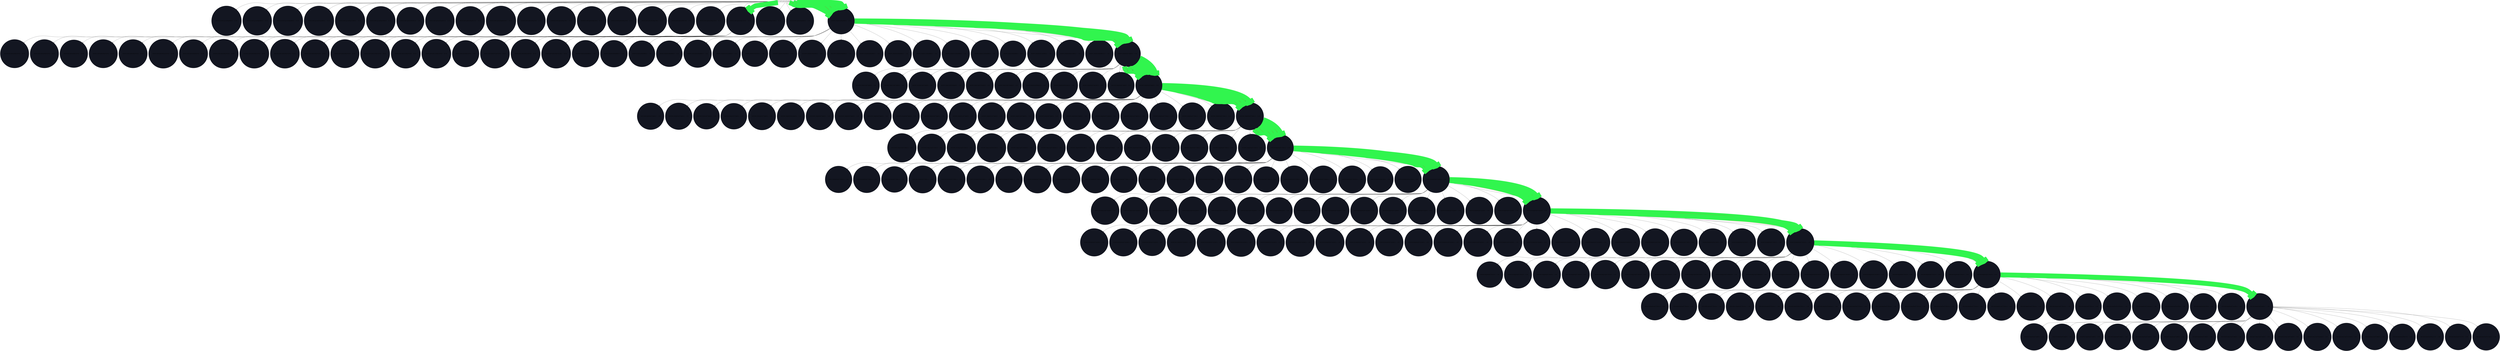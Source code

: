 digraph Chess_Search {
"8/8/5P2/1k4P1/pNr4n/P6p/6BK/8 w - - 24 101" [label="8/8/5P2/1k4P1/pNr4n/P6p/6BK/8 w - - 24 101", shape=box, size=5];
"8/8/2N2P2/1k4P1/p1r4n/P6p/6BK/8 b - - 25 101" [fillcolor="#131621", label="8/8/2N2P2/1k4P1/p1r4n/P6p/6BK/8 b - - 25 101", shape=circle, size="400.82680583000183", style=filled];
"8/8/5P2/1k4P1/pNr4n/P6p/6BK/8 w - - 24 101" -> "8/8/2N2P2/1k4P1/p1r4n/P6p/6BK/8 b - - 25 101";
"8/8/N4P2/1k4P1/p1r4n/P6p/6BK/8 b - - 25 101" [fillcolor="#131621", label="8/8/N4P2/1k4P1/p1r4n/P6p/6BK/8 b - - 25 101", shape=circle, size="400.2269324660301", style=filled];
"8/8/5P2/1k4P1/pNr4n/P6p/6BK/8 w - - 24 101" -> "8/8/N4P2/1k4P1/p1r4n/P6p/6BK/8 b - - 25 101";
"8/8/5P2/1k1N2P1/p1r4n/P6p/6BK/8 b - - 25 101" [fillcolor="#131621", label="8/8/5P2/1k1N2P1/p1r4n/P6p/6BK/8 b - - 25 101", shape=circle, size="400.7780943065882", style=filled];
"8/8/5P2/1k4P1/pNr4n/P6p/6BK/8 w - - 24 101" -> "8/8/5P2/1k1N2P1/p1r4n/P6p/6BK/8 b - - 25 101";
"8/8/5P2/1k4P1/p1r4n/P2N3p/6BK/8 b - - 25 101" [fillcolor="#131621", label="8/8/5P2/1k4P1/p1r4n/P2N3p/6BK/8 b - - 25 101", shape=circle, size="400.91800913214684", style=filled];
"8/8/5P2/1k4P1/pNr4n/P6p/6BK/8 w - - 24 101" -> "8/8/5P2/1k4P1/p1r4n/P2N3p/6BK/8 b - - 25 101";
"8/8/5P2/1k4P1/p1r4n/P6p/2N3BK/8 b - - 25 101" [fillcolor="#131621", label="8/8/5P2/1k4P1/p1r4n/P6p/2N3BK/8 b - - 25 101", shape=circle, size="403.1392467021942", style=filled];
"8/8/5P2/1k4P1/pNr4n/P6p/6BK/8 w - - 24 101" -> "8/8/5P2/1k4P1/p1r4n/P6p/2N3BK/8 b - - 25 101";
"8/8/5P2/1k4P1/p1r4n/P6p/N5BK/8 b - - 25 101" [fillcolor="#131621", label="8/8/5P2/1k4P1/p1r4n/P6p/N5BK/8 b - - 25 101", shape=circle, size="405.79569317400455", style=filled];
"8/8/5P2/1k4P1/pNr4n/P6p/6BK/8 w - - 24 101" -> "8/8/5P2/1k4P1/p1r4n/P6p/N5BK/8 b - - 25 101";
"8/8/5P2/1k4P1/pNr4n/P6K/6B1/8 b - - 0 101" [fillcolor="#131621", label="8/8/5P2/1k4P1/pNr4n/P6K/6B1/8 b - - 0 101", shape=circle, size="411.8760174512863", style=filled];
"8/8/5P2/1k4P1/pNr4n/P6p/6BK/8 w - - 24 101" -> "8/8/5P2/1k4P1/pNr4n/P6K/6B1/8 b - - 0 101";
"8/8/5P2/1k4P1/pNr4n/P5Kp/6B1/8 b - - 25 101" [fillcolor="#131621", label="8/8/5P2/1k4P1/pNr4n/P5Kp/6B1/8 b - - 25 101", shape=circle, size="415.0767120718956", style=filled];
"8/8/5P2/1k4P1/pNr4n/P6p/6BK/8 w - - 24 101" -> "8/8/5P2/1k4P1/pNr4n/P5Kp/6B1/8 b - - 25 101";
"8/8/5P2/1k4P1/pNr4n/P6p/6B1/7K b - - 25 101" [fillcolor="#131621", label="8/8/5P2/1k4P1/pNr4n/P6p/6B1/7K b - - 25 101", shape=circle, size="404.72358018159866", style=filled];
"8/8/5P2/1k4P1/pNr4n/P6p/6BK/8 w - - 24 101" -> "8/8/5P2/1k4P1/pNr4n/P6p/6B1/7K b - - 25 101";
"8/8/5P2/1k4P1/pNr4n/P6p/6B1/6K1 b - - 25 101" [fillcolor="#131621", label="8/8/5P2/1k4P1/pNr4n/P6p/6B1/6K1 b - - 25 101", shape=circle, size="411.3051772117615", style=filled];
"8/8/5P2/1k4P1/pNr4n/P6p/6BK/8 w - - 24 101" -> "8/8/5P2/1k4P1/pNr4n/P6p/6B1/6K1 b - - 25 101";
"B7/8/5P2/1k4P1/pNr4n/P6p/7K/8 b - - 25 101" [fillcolor="#131621", label="B7/8/5P2/1k4P1/pNr4n/P6p/7K/8 b - - 25 101", shape=circle, size="397.33641147613525", style=filled];
"8/8/5P2/1k4P1/pNr4n/P6p/6BK/8 w - - 24 101" -> "B7/8/5P2/1k4P1/pNr4n/P6p/7K/8 b - - 25 101";
"8/1B6/5P2/1k4P1/pNr4n/P6p/7K/8 b - - 25 101" [fillcolor="#131621", label="8/1B6/5P2/1k4P1/pNr4n/P6p/7K/8 b - - 25 101", shape=circle, size="406.1016443371773", style=filled];
"8/8/5P2/1k4P1/pNr4n/P6p/6BK/8 w - - 24 101" -> "8/1B6/5P2/1k4P1/pNr4n/P6p/7K/8 b - - 25 101";
"8/8/2B2P2/1k4P1/pNr4n/P6p/7K/8 b - - 25 101" [fillcolor="#131621", label="8/8/2B2P2/1k4P1/pNr4n/P6p/7K/8 b - - 25 101", shape=circle, size="400.33119946718216", style=filled];
"8/8/5P2/1k4P1/pNr4n/P6p/6BK/8 w - - 24 101" -> "8/8/2B2P2/1k4P1/pNr4n/P6p/7K/8 b - - 25 101";
"8/8/5P2/1k1B2P1/pNr4n/P6p/7K/8 b - - 25 101" [fillcolor="#131621", label="8/8/5P2/1k1B2P1/pNr4n/P6p/7K/8 b - - 25 101", shape=circle, size="406.5380483865738", style=filled];
"8/8/5P2/1k4P1/pNr4n/P6p/6BK/8 w - - 24 101" -> "8/8/5P2/1k1B2P1/pNr4n/P6p/7K/8 b - - 25 101";
"8/8/5P2/1k4P1/pNr1B2n/P6p/7K/8 b - - 25 101" [fillcolor="#131621", label="8/8/5P2/1k4P1/pNr1B2n/P6p/7K/8 b - - 25 101", shape=circle, size="404.99469101428986", style=filled];
"8/8/5P2/1k4P1/pNr4n/P6p/6BK/8 w - - 24 101" -> "8/8/5P2/1k4P1/pNr1B2n/P6p/7K/8 b - - 25 101";
"8/8/5P2/1k4P1/pNr4n/P6B/7K/8 b - - 0 101" [fillcolor="#131621", label="8/8/5P2/1k4P1/pNr4n/P6B/7K/8 b - - 0 101", shape=circle, size="403.6089712381363", style=filled];
"8/8/5P2/1k4P1/pNr4n/P6p/6BK/8 w - - 24 101" -> "8/8/5P2/1k4P1/pNr4n/P6B/7K/8 b - - 0 101";
"8/8/5P2/1k4P1/pNr4n/P4B1p/7K/8 b - - 25 101" [fillcolor="#131621", label="8/8/5P2/1k4P1/pNr4n/P4B1p/7K/8 b - - 25 101", shape=circle, size="406.199854016304", style=filled];
"8/8/5P2/1k4P1/pNr4n/P6p/6BK/8 w - - 24 101" -> "8/8/5P2/1k4P1/pNr4n/P4B1p/7K/8 b - - 25 101";
"8/8/5P2/1k4P1/pNr4n/P6p/7K/7B b - - 25 101" [fillcolor="#131621", label="8/8/5P2/1k4P1/pNr4n/P6p/7K/7B b - - 25 101", shape=circle, size="394.4994056224823", style=filled];
"8/8/5P2/1k4P1/pNr4n/P6p/6BK/8 w - - 24 101" -> "8/8/5P2/1k4P1/pNr4n/P6p/7K/7B b - - 25 101";
"8/8/5P2/1k4P1/pNr4n/P6p/7K/5B2 b - - 25 101" [fillcolor="#131621", label="8/8/5P2/1k4P1/pNr4n/P6p/7K/5B2 b - - 25 101", shape=circle, size="403.2825845479965", style=filled];
"8/8/5P2/1k4P1/pNr4n/P6p/6BK/8 w - - 24 101" -> "8/8/5P2/1k4P1/pNr4n/P6p/7K/5B2 b - - 25 101";
"8/5P2/8/1k4P1/pNr4n/P6p/6BK/8 b - - 0 101" [fillcolor="#131621", label="8/5P2/8/1k4P1/pNr4n/P6p/6BK/8 b - - 0 101", shape=circle, size="394.2199504375458", style=filled];
"8/8/5P2/1k4P1/pNr4n/P6p/6BK/8 w - - 24 101" -> "8/5P2/8/1k4P1/pNr4n/P6p/6BK/8 b - - 0 101";
"8/8/5PP1/1k6/pNr4n/P6p/6BK/8 b - - 0 101" [fillcolor="#131621", label="8/8/5PP1/1k6/pNr4n/P6p/6BK/8 b - - 0 101", shape=circle, size="396.2172442674637", style=filled];
"8/8/5P2/1k4P1/pNr4n/P6p/6BK/8 w - - 24 101" -> "8/8/5PP1/1k6/pNr4n/P6p/6BK/8 b - - 0 101";
"8/8/5P2/1k4P1/pNr4n/P6p/6BK/8 w - - 24 101" -> "8/8/5P2/1k4P1/pNr4n/P6p/7K/7B b - - 25 101"  [color=red, label=g2h1];
"8/8/1k3P2/6P1/pNr4n/P6p/7K/7B w - - 26 102" [fillcolor="#131621", label="8/8/1k3P2/6P1/pNr4n/P6p/7K/7B w - - 26 102", shape=circle, size="408.23664903640747", style=filled];
"8/8/5P2/1k4P1/pNr4n/P6p/7K/7B b - - 25 101" -> "8/8/1k3P2/6P1/pNr4n/P6p/7K/7B w - - 26 102";
"8/8/5P2/2k3P1/pNr4n/P6p/7K/7B w - - 26 102" [fillcolor="#131621", label="8/8/5P2/2k3P1/pNr4n/P6p/7K/7B w - - 26 102", shape=circle, size="403.5649436712265", style=filled];
"8/8/5P2/1k4P1/pNr4n/P6p/7K/7B b - - 25 101" -> "8/8/5P2/2k3P1/pNr4n/P6p/7K/7B w - - 26 102";
"8/8/5P2/k5P1/pNr4n/P6p/7K/7B w - - 26 102" [fillcolor="#131621", label="8/8/5P2/k5P1/pNr4n/P6p/7K/7B w - - 26 102", shape=circle, size="412.530757188797", style=filled];
"8/8/5P2/1k4P1/pNr4n/P6p/7K/7B b - - 25 101" -> "8/8/5P2/k5P1/pNr4n/P6p/7K/7B w - - 26 102";
"8/8/5Pn1/1k4P1/pNr5/P6p/7K/7B w - - 26 102" [fillcolor="#131621", label="8/8/5Pn1/1k4P1/pNr5/P6p/7K/7B w - - 26 102", shape=circle, size="404.72314417362213", style=filled];
"8/8/5P2/1k4P1/pNr4n/P6p/7K/7B b - - 25 101" -> "8/8/5Pn1/1k4P1/pNr5/P6p/7K/7B w - - 26 102";
"8/8/5P2/1k3nP1/pNr5/P6p/7K/7B w - - 26 102" [fillcolor="#131621", label="8/8/5P2/1k3nP1/pNr5/P6p/7K/7B w - - 26 102", shape=circle, size="407.33163595199585", style=filled];
"8/8/5P2/1k4P1/pNr4n/P6p/7K/7B b - - 25 101" -> "8/8/5P2/1k3nP1/pNr5/P6p/7K/7B w - - 26 102";
"8/8/5P2/1k4P1/pNr5/P4n1p/7K/7B w - - 26 102" [fillcolor="#131621", label="8/8/5P2/1k4P1/pNr5/P4n1p/7K/7B w - - 26 102", shape=circle, size="389.2615211009979", style=filled];
"8/8/5P2/1k4P1/pNr4n/P6p/7K/7B b - - 25 101" -> "8/8/5P2/1k4P1/pNr5/P4n1p/7K/7B w - - 26 102";
"8/8/5P2/1k4P1/pNr5/P6p/6nK/7B w - - 26 102" [fillcolor="#131621", label="8/8/5P2/1k4P1/pNr5/P6p/6nK/7B w - - 26 102", shape=circle, size="406.4491879940033", style=filled];
"8/8/5P2/1k4P1/pNr4n/P6p/7K/7B b - - 25 101" -> "8/8/5P2/1k4P1/pNr5/P6p/6nK/7B w - - 26 102";
"2r5/8/5P2/1k4P1/pN5n/P6p/7K/7B w - - 26 102" [fillcolor="#131621", label="2r5/8/5P2/1k4P1/pN5n/P6p/7K/7B w - - 26 102", shape=circle, size="403.2477766275406", style=filled];
"8/8/5P2/1k4P1/pNr4n/P6p/7K/7B b - - 25 101" -> "2r5/8/5P2/1k4P1/pN5n/P6p/7K/7B w - - 26 102";
"8/2r5/5P2/1k4P1/pN5n/P6p/7K/7B w - - 26 102" [fillcolor="#131621", label="8/2r5/5P2/1k4P1/pN5n/P6p/7K/7B w - - 26 102", shape=circle, size="408.6387538909912", style=filled];
"8/8/5P2/1k4P1/pNr4n/P6p/7K/7B b - - 25 101" -> "8/2r5/5P2/1k4P1/pN5n/P6p/7K/7B w - - 26 102";
"8/8/2r2P2/1k4P1/pN5n/P6p/7K/7B w - - 26 102" [fillcolor="#131621", label="8/8/2r2P2/1k4P1/pN5n/P6p/7K/7B w - - 26 102", shape=circle, size="403.2148325443268", style=filled];
"8/8/5P2/1k4P1/pNr4n/P6p/7K/7B b - - 25 101" -> "8/8/2r2P2/1k4P1/pN5n/P6p/7K/7B w - - 26 102";
"8/8/5P2/1kr3P1/pN5n/P6p/7K/7B w - - 26 102" [fillcolor="#131621", label="8/8/5P2/1kr3P1/pN5n/P6p/7K/7B w - - 26 102", shape=circle, size="405.86082994937897", style=filled];
"8/8/5P2/1k4P1/pNr4n/P6p/7K/7B b - - 25 101" -> "8/8/5P2/1kr3P1/pN5n/P6p/7K/7B w - - 26 102";
"8/8/5P2/1k4P1/pN4rn/P6p/7K/7B w - - 26 102" [fillcolor="#131621", label="8/8/5P2/1k4P1/pN4rn/P6p/7K/7B w - - 26 102", shape=circle, size="401.2363129854202", style=filled];
"8/8/5P2/1k4P1/pNr4n/P6p/7K/7B b - - 25 101" -> "8/8/5P2/1k4P1/pN4rn/P6p/7K/7B w - - 26 102";
"8/8/5P2/1k4P1/pN3r1n/P6p/7K/7B w - - 26 102" [fillcolor="#131621", label="8/8/5P2/1k4P1/pN3r1n/P6p/7K/7B w - - 26 102", shape=circle, size="395.2514585852623", style=filled];
"8/8/5P2/1k4P1/pNr4n/P6p/7K/7B b - - 25 101" -> "8/8/5P2/1k4P1/pN3r1n/P6p/7K/7B w - - 26 102";
"8/8/5P2/1k4P1/pN2r2n/P6p/7K/7B w - - 26 102" [fillcolor="#131621", label="8/8/5P2/1k4P1/pN2r2n/P6p/7K/7B w - - 26 102", shape=circle, size="407.0893883705139", style=filled];
"8/8/5P2/1k4P1/pNr4n/P6p/7K/7B b - - 25 101" -> "8/8/5P2/1k4P1/pN2r2n/P6p/7K/7B w - - 26 102";
"8/8/5P2/1k4P1/pN1r3n/P6p/7K/7B w - - 26 102" [fillcolor="#131621", label="8/8/5P2/1k4P1/pN1r3n/P6p/7K/7B w - - 26 102", shape=circle, size="403.300684094429", style=filled];
"8/8/5P2/1k4P1/pNr4n/P6p/7K/7B b - - 25 101" -> "8/8/5P2/1k4P1/pN1r3n/P6p/7K/7B w - - 26 102";
"8/8/5P2/1k4P1/pr5n/P6p/7K/7B w - - 0 102" [fillcolor="#131621", label="8/8/5P2/1k4P1/pr5n/P6p/7K/7B w - - 0 102", shape=circle, size="394.734109044075", style=filled];
"8/8/5P2/1k4P1/pNr4n/P6p/7K/7B b - - 25 101" -> "8/8/5P2/1k4P1/pr5n/P6p/7K/7B w - - 0 102";
"8/8/5P2/1k4P1/pN5n/P1r4p/7K/7B w - - 26 102" [fillcolor="#131621", label="8/8/5P2/1k4P1/pN5n/P1r4p/7K/7B w - - 26 102", shape=circle, size="400.6416839361191", style=filled];
"8/8/5P2/1k4P1/pNr4n/P6p/7K/7B b - - 25 101" -> "8/8/5P2/1k4P1/pN5n/P1r4p/7K/7B w - - 26 102";
"8/8/5P2/1k4P1/pN5n/P6p/2r4K/7B w - - 26 102" [fillcolor="#131621", label="8/8/5P2/1k4P1/pN5n/P6p/2r4K/7B w - - 26 102", shape=circle, size="406.3967275619507", style=filled];
"8/8/5P2/1k4P1/pNr4n/P6p/7K/7B b - - 25 101" -> "8/8/5P2/1k4P1/pN5n/P6p/2r4K/7B w - - 26 102";
"8/8/5P2/1k4P1/pN5n/P6p/7K/2r4B w - - 26 102" [fillcolor="#131621", label="8/8/5P2/1k4P1/pN5n/P6p/7K/2r4B w - - 26 102", shape=circle, size="405.93178391456604", style=filled];
"8/8/5P2/1k4P1/pNr4n/P6p/7K/7B b - - 25 101" -> "8/8/5P2/1k4P1/pN5n/P6p/7K/2r4B w - - 26 102";
"8/8/5P2/1k4P1/pNr4n/P6p/6BK/8 w - - 24 101" -> "8/8/5P2/1k4P1/pNr4n/P6p/7K/7B b - - 25 101"  [color="#31f54e", penwidth=75];
"8/8/5P2/1k4P1/pNr4n/P6p/6BK/8 w - - 24 101" -> "8/8/5PP1/1k6/pNr4n/P6p/6BK/8 b - - 0 101"  [color=red, label=g5g6];
"8/8/1k3PP1/8/pNr4n/P6p/6BK/8 w - - 1 102" [fillcolor="#131621", label="8/8/1k3PP1/8/pNr4n/P6p/6BK/8 w - - 1 102", shape=circle, size="409.17877197265625", style=filled];
"8/8/5PP1/1k6/pNr4n/P6p/6BK/8 b - - 0 101" -> "8/8/1k3PP1/8/pNr4n/P6p/6BK/8 w - - 1 102";
"8/8/5PP1/2k5/pNr4n/P6p/6BK/8 w - - 1 102" [fillcolor="#131621", label="8/8/5PP1/2k5/pNr4n/P6p/6BK/8 w - - 1 102", shape=circle, size="406.80540323257446", style=filled];
"8/8/5PP1/1k6/pNr4n/P6p/6BK/8 b - - 0 101" -> "8/8/5PP1/2k5/pNr4n/P6p/6BK/8 w - - 1 102";
"8/8/5PP1/k7/pNr4n/P6p/6BK/8 w - - 1 102" [fillcolor="#131621", label="8/8/5PP1/k7/pNr4n/P6p/6BK/8 w - - 1 102", shape=circle, size="412.60586500167847", style=filled];
"8/8/5PP1/1k6/pNr4n/P6p/6BK/8 b - - 0 101" -> "8/8/5PP1/k7/pNr4n/P6p/6BK/8 w - - 1 102";
"8/8/5Pn1/1k6/pNr5/P6p/6BK/8 w - - 0 102" [fillcolor="#131621", label="8/8/5Pn1/1k6/pNr5/P6p/6BK/8 w - - 0 102", shape=circle, size="392.8664228320122", style=filled];
"8/8/5PP1/1k6/pNr4n/P6p/6BK/8 b - - 0 101" -> "8/8/5Pn1/1k6/pNr5/P6p/6BK/8 w - - 0 102";
"8/8/5PP1/1k3n2/pNr5/P6p/6BK/8 w - - 1 102" [fillcolor="#131621", label="8/8/5PP1/1k3n2/pNr5/P6p/6BK/8 w - - 1 102", shape=circle, size="406.14531099796295", style=filled];
"8/8/5PP1/1k6/pNr4n/P6p/6BK/8 b - - 0 101" -> "8/8/5PP1/1k3n2/pNr5/P6p/6BK/8 w - - 1 102";
"8/8/5PP1/1k6/pNr5/P4n1p/6BK/8 w - - 1 102" [fillcolor="#131621", label="8/8/5PP1/1k6/pNr5/P4n1p/6BK/8 w - - 1 102", shape=circle, size="398.1614516302943", style=filled];
"8/8/5PP1/1k6/pNr4n/P6p/6BK/8 b - - 0 101" -> "8/8/5PP1/1k6/pNr5/P4n1p/6BK/8 w - - 1 102";
"8/8/5PP1/1k6/pNr5/P6p/6nK/8 w - - 0 102" [fillcolor="#131621", label="8/8/5PP1/1k6/pNr5/P6p/6nK/8 w - - 0 102", shape=circle, size="404.2079782485962", style=filled];
"8/8/5PP1/1k6/pNr4n/P6p/6BK/8 b - - 0 101" -> "8/8/5PP1/1k6/pNr5/P6p/6nK/8 w - - 0 102";
"2r5/8/5PP1/1k6/pN5n/P6p/6BK/8 w - - 1 102" [fillcolor="#131621", label="2r5/8/5PP1/1k6/pN5n/P6p/6BK/8 w - - 1 102", shape=circle, size="408.44470143318176", style=filled];
"8/8/5PP1/1k6/pNr4n/P6p/6BK/8 b - - 0 101" -> "2r5/8/5PP1/1k6/pN5n/P6p/6BK/8 w - - 1 102";
"8/2r5/5PP1/1k6/pN5n/P6p/6BK/8 w - - 1 102" [fillcolor="#131621", label="8/2r5/5PP1/1k6/pN5n/P6p/6BK/8 w - - 1 102", shape=circle, size="410.42848944664", style=filled];
"8/8/5PP1/1k6/pNr4n/P6p/6BK/8 b - - 0 101" -> "8/2r5/5PP1/1k6/pN5n/P6p/6BK/8 w - - 1 102";
"8/8/2r2PP1/1k6/pN5n/P6p/6BK/8 w - - 1 102" [fillcolor="#131621", label="8/8/2r2PP1/1k6/pN5n/P6p/6BK/8 w - - 1 102", shape=circle, size="402.86236226558685", style=filled];
"8/8/5PP1/1k6/pNr4n/P6p/6BK/8 b - - 0 101" -> "8/8/2r2PP1/1k6/pN5n/P6p/6BK/8 w - - 1 102";
"8/8/5PP1/1kr5/pN5n/P6p/6BK/8 w - - 1 102" [fillcolor="#131621", label="8/8/5PP1/1kr5/pN5n/P6p/6BK/8 w - - 1 102", shape=circle, size="409.4292640686035", style=filled];
"8/8/5PP1/1k6/pNr4n/P6p/6BK/8 b - - 0 101" -> "8/8/5PP1/1kr5/pN5n/P6p/6BK/8 w - - 1 102";
"8/8/5PP1/1k6/pN4rn/P6p/6BK/8 w - - 1 102" [fillcolor="#131621", label="8/8/5PP1/1k6/pN4rn/P6p/6BK/8 w - - 1 102", shape=circle, size="404.6504008769989", style=filled];
"8/8/5PP1/1k6/pNr4n/P6p/6BK/8 b - - 0 101" -> "8/8/5PP1/1k6/pN4rn/P6p/6BK/8 w - - 1 102";
"8/8/5PP1/1k6/pN3r1n/P6p/6BK/8 w - - 1 102" [fillcolor="#131621", label="8/8/5PP1/1k6/pN3r1n/P6p/6BK/8 w - - 1 102", shape=circle, size="391.61586344242096", style=filled];
"8/8/5PP1/1k6/pNr4n/P6p/6BK/8 b - - 0 101" -> "8/8/5PP1/1k6/pN3r1n/P6p/6BK/8 w - - 1 102";
"8/8/5PP1/1k6/pN2r2n/P6p/6BK/8 w - - 1 102" [fillcolor="#131621", label="8/8/5PP1/1k6/pN2r2n/P6p/6BK/8 w - - 1 102", shape=circle, size="402.8353410959244", style=filled];
"8/8/5PP1/1k6/pNr4n/P6p/6BK/8 b - - 0 101" -> "8/8/5PP1/1k6/pN2r2n/P6p/6BK/8 w - - 1 102";
"8/8/5PP1/1k6/pN1r3n/P6p/6BK/8 w - - 1 102" [fillcolor="#131621", label="8/8/5PP1/1k6/pN1r3n/P6p/6BK/8 w - - 1 102", shape=circle, size="404.93783473968506", style=filled];
"8/8/5PP1/1k6/pNr4n/P6p/6BK/8 b - - 0 101" -> "8/8/5PP1/1k6/pN1r3n/P6p/6BK/8 w - - 1 102";
"8/8/5PP1/1k6/pr5n/P6p/6BK/8 w - - 0 102" [fillcolor="#131621", label="8/8/5PP1/1k6/pr5n/P6p/6BK/8 w - - 0 102", shape=circle, size="396.15875124931335", style=filled];
"8/8/5PP1/1k6/pNr4n/P6p/6BK/8 b - - 0 101" -> "8/8/5PP1/1k6/pr5n/P6p/6BK/8 w - - 0 102";
"8/8/5PP1/1k6/pN5n/P1r4p/6BK/8 w - - 1 102" [fillcolor="#131621", label="8/8/5PP1/1k6/pN5n/P1r4p/6BK/8 w - - 1 102", shape=circle, size="398.06105375289917", style=filled];
"8/8/5PP1/1k6/pNr4n/P6p/6BK/8 b - - 0 101" -> "8/8/5PP1/1k6/pN5n/P1r4p/6BK/8 w - - 1 102";
"8/8/5PP1/1k6/pN5n/P6p/2r3BK/8 w - - 1 102" [fillcolor="#131621", label="8/8/5PP1/1k6/pN5n/P6p/2r3BK/8 w - - 1 102", shape=circle, size="407.718026638031", style=filled];
"8/8/5PP1/1k6/pNr4n/P6p/6BK/8 b - - 0 101" -> "8/8/5PP1/1k6/pN5n/P6p/2r3BK/8 w - - 1 102";
"8/8/5PP1/1k6/pN5n/P6p/6BK/2r5 w - - 1 102" [fillcolor="#131621", label="8/8/5PP1/1k6/pN5n/P6p/6BK/2r5 w - - 1 102", shape=circle, size="407.28532910346985", style=filled];
"8/8/5PP1/1k6/pNr4n/P6p/6BK/8 b - - 0 101" -> "8/8/5PP1/1k6/pN5n/P6p/6BK/2r5 w - - 1 102";
"8/8/5PP1/1k6/pNr4n/P7/6pK/8 w - - 0 102" [fillcolor="#131621", label="8/8/5PP1/1k6/pNr4n/P7/6pK/8 w - - 0 102", shape=circle, size="381.1237587593496", style=filled];
"8/8/5PP1/1k6/pNr4n/P6p/6BK/8 b - - 0 101" -> "8/8/5PP1/1k6/pNr4n/P7/6pK/8 w - - 0 102";
"8/8/5P2/1k4P1/pNr4n/P6p/6BK/8 w - - 24 101" -> "8/8/5PP1/1k6/pNr4n/P6p/6BK/8 b - - 0 101"  [color="#31f54e", penwidth=75];
"8/8/5P2/1k4P1/pNr4n/P6p/6BK/8 w - - 24 101" -> "8/8/5PP1/1k6/pNr4n/P6p/6BK/8 b - - 0 101"  [color=red, label=g5g6];
"8/8/5PP1/1k6/pNr4n/P6p/6BK/8 b - - 0 101" -> "8/8/5PP1/1k6/pNr4n/P7/6pK/8 w - - 0 102"  [color=red, label=h3g2];
"8/8/2N2PP1/1k6/p1r4n/P7/6pK/8 b - - 1 102" [fillcolor="#131621", label="8/8/2N2PP1/1k6/p1r4n/P7/6pK/8 b - - 1 102", shape=circle, size="418.26854911632836", style=filled];
"8/8/5PP1/1k6/pNr4n/P7/6pK/8 w - - 0 102" -> "8/8/2N2PP1/1k6/p1r4n/P7/6pK/8 b - - 1 102";
"8/8/N4PP1/1k6/p1r4n/P7/6pK/8 b - - 1 102" [fillcolor="#131621", label="8/8/N4PP1/1k6/p1r4n/P7/6pK/8 b - - 1 102", shape=circle, size="414.3209594907239", style=filled];
"8/8/5PP1/1k6/pNr4n/P7/6pK/8 w - - 0 102" -> "8/8/N4PP1/1k6/p1r4n/P7/6pK/8 b - - 1 102";
"8/8/5PP1/1k1N4/p1r4n/P7/6pK/8 b - - 1 102" [fillcolor="#131621", label="8/8/5PP1/1k1N4/p1r4n/P7/6pK/8 b - - 1 102", shape=circle, size="418.802874600151", style=filled];
"8/8/5PP1/1k6/pNr4n/P7/6pK/8 w - - 0 102" -> "8/8/5PP1/1k1N4/p1r4n/P7/6pK/8 b - - 1 102";
"8/8/5PP1/1k6/p1r4n/P2N4/6pK/8 b - - 1 102" [fillcolor="#131621", label="8/8/5PP1/1k6/p1r4n/P2N4/6pK/8 b - - 1 102", shape=circle, size="416.4390862802975", style=filled];
"8/8/5PP1/1k6/pNr4n/P7/6pK/8 w - - 0 102" -> "8/8/5PP1/1k6/p1r4n/P2N4/6pK/8 b - - 1 102";
"8/8/5PP1/1k6/p1r4n/P7/2N3pK/8 b - - 1 102" [fillcolor="#131621", label="8/8/5PP1/1k6/p1r4n/P7/2N3pK/8 b - - 1 102", shape=circle, size="414.8589882598026", style=filled];
"8/8/5PP1/1k6/pNr4n/P7/6pK/8 w - - 0 102" -> "8/8/5PP1/1k6/p1r4n/P7/2N3pK/8 b - - 1 102";
"8/8/5PP1/1k6/p1r4n/P7/N5pK/8 b - - 1 102" [fillcolor="#131621", label="8/8/5PP1/1k6/p1r4n/P7/N5pK/8 b - - 1 102", shape=circle, size="419.57821221556515", style=filled];
"8/8/5PP1/1k6/pNr4n/P7/6pK/8 w - - 0 102" -> "8/8/5PP1/1k6/p1r4n/P7/N5pK/8 b - - 1 102";
"8/8/5PP1/1k6/pNr4n/P6K/6p1/8 b - - 1 102" [fillcolor="#131621", label="8/8/5PP1/1k6/pNr4n/P6K/6p1/8 b - - 1 102", shape=circle, size="419.7128994227387", style=filled];
"8/8/5PP1/1k6/pNr4n/P7/6pK/8 w - - 0 102" -> "8/8/5PP1/1k6/pNr4n/P6K/6p1/8 b - - 1 102";
"8/8/5PP1/1k6/pNr4n/P5K1/6p1/8 b - - 1 102" [fillcolor="#131621", label="8/8/5PP1/1k6/pNr4n/P5K1/6p1/8 b - - 1 102", shape=circle, size="419.7033486957662", style=filled];
"8/8/5PP1/1k6/pNr4n/P7/6pK/8 w - - 0 102" -> "8/8/5PP1/1k6/pNr4n/P5K1/6p1/8 b - - 1 102";
"8/8/5PP1/1k6/pNr4n/P7/6p1/6K1 b - - 1 102" [fillcolor="#131621", label="8/8/5PP1/1k6/pNr4n/P7/6p1/6K1 b - - 1 102", shape=circle, size="418.0254116328433", style=filled];
"8/8/5PP1/1k6/pNr4n/P7/6pK/8 w - - 0 102" -> "8/8/5PP1/1k6/pNr4n/P7/6p1/6K1 b - - 1 102";
"8/6P1/5P2/1k6/pNr4n/P7/6pK/8 b - - 0 102" [fillcolor="#131621", label="8/6P1/5P2/1k6/pNr4n/P7/6pK/8 b - - 0 102", shape=circle, size="419.33589799067704", style=filled];
"8/8/5PP1/1k6/pNr4n/P7/6pK/8 w - - 0 102" -> "8/6P1/5P2/1k6/pNr4n/P7/6pK/8 b - - 0 102";
"8/5P2/6P1/1k6/pNr4n/P7/6pK/8 b - - 0 102" [fillcolor="#131621", label="8/5P2/6P1/1k6/pNr4n/P7/6pK/8 b - - 0 102", shape=circle, size="417.30160519480705", style=filled];
"8/8/5PP1/1k6/pNr4n/P7/6pK/8 w - - 0 102" -> "8/5P2/6P1/1k6/pNr4n/P7/6pK/8 b - - 0 102";
"8/8/5PP1/1k6/pNr4n/P6p/6BK/8 b - - 0 101" -> "8/8/5PP1/1k6/pNr4n/P7/6pK/8 w - - 0 102"  [color="#31f54e", penwidth=75];
"8/8/5P2/1k4P1/pNr4n/P6p/6BK/8 w - - 24 101" -> "8/8/5PP1/1k6/pNr4n/P6p/6BK/8 b - - 0 101"  [color="#31f54e", penwidth=75];
"8/8/5P2/1k4P1/pNr4n/P6p/6BK/8 w - - 24 101" -> "8/8/5PP1/1k6/pNr4n/P6p/6BK/8 b - - 0 101"  [color=red, label=g5g6];
"8/8/5PP1/1k6/pNr4n/P6p/6BK/8 b - - 0 101" -> "8/8/5PP1/1k6/pNr4n/P7/6pK/8 w - - 0 102"  [color=red, label=h3g2];
"8/8/5PP1/1k6/pNr4n/P7/6pK/8 w - - 0 102" -> "8/5P2/6P1/1k6/pNr4n/P7/6pK/8 b - - 0 102"  [color=red, label=f6f7];
"8/5P2/1k4P1/8/pNr4n/P7/6pK/8 w - - 1 103" [fillcolor="#131621", label="8/5P2/1k4P1/8/pNr4n/P7/6pK/8 w - - 1 103", shape=circle, size="382.54309900105", style=filled];
"8/5P2/6P1/1k6/pNr4n/P7/6pK/8 b - - 0 102" -> "8/5P2/1k4P1/8/pNr4n/P7/6pK/8 w - - 1 103";
"8/5P2/6P1/2k5/pNr4n/P7/6pK/8 w - - 1 103" [fillcolor="#131621", label="8/5P2/6P1/2k5/pNr4n/P7/6pK/8 w - - 1 103", shape=circle, size="382.08227407187223", style=filled];
"8/5P2/6P1/1k6/pNr4n/P7/6pK/8 b - - 0 102" -> "8/5P2/6P1/2k5/pNr4n/P7/6pK/8 w - - 1 103";
"8/5P2/6P1/k7/pNr4n/P7/6pK/8 w - - 1 103" [fillcolor="#131621", label="8/5P2/6P1/k7/pNr4n/P7/6pK/8 w - - 1 103", shape=circle, size="389.95696663856506", style=filled];
"8/5P2/6P1/1k6/pNr4n/P7/6pK/8 b - - 0 102" -> "8/5P2/6P1/k7/pNr4n/P7/6pK/8 w - - 1 103";
"8/5P2/6n1/1k6/pNr5/P7/6pK/8 w - - 0 103" [fillcolor="#131621", label="8/5P2/6n1/1k6/pNr5/P7/6pK/8 w - - 0 103", shape=circle, size="380.8278015255928", style=filled];
"8/5P2/6P1/1k6/pNr4n/P7/6pK/8 b - - 0 102" -> "8/5P2/6n1/1k6/pNr5/P7/6pK/8 w - - 0 103";
"8/5P2/6P1/1k3n2/pNr5/P7/6pK/8 w - - 1 103" [fillcolor="#131621", label="8/5P2/6P1/1k3n2/pNr5/P7/6pK/8 w - - 1 103", shape=circle, size="382.985547631979", style=filled];
"8/5P2/6P1/1k6/pNr4n/P7/6pK/8 b - - 0 102" -> "8/5P2/6P1/1k3n2/pNr5/P7/6pK/8 w - - 1 103";
"8/5P2/6P1/1k6/pNr5/P4n2/6pK/8 w - - 1 103" [fillcolor="#131621", label="8/5P2/6P1/1k6/pNr5/P4n2/6pK/8 w - - 1 103", shape=circle, size="385.0723834242672", style=filled];
"8/5P2/6P1/1k6/pNr4n/P7/6pK/8 b - - 0 102" -> "8/5P2/6P1/1k6/pNr5/P4n2/6pK/8 w - - 1 103";
"2r5/5P2/6P1/1k6/pN5n/P7/6pK/8 w - - 1 103" [fillcolor="#131621", label="2r5/5P2/6P1/1k6/pN5n/P7/6pK/8 w - - 1 103", shape=circle, size="384.97360087931156", style=filled];
"8/5P2/6P1/1k6/pNr4n/P7/6pK/8 b - - 0 102" -> "2r5/5P2/6P1/1k6/pN5n/P7/6pK/8 w - - 1 103";
"8/2r2P2/6P1/1k6/pN5n/P7/6pK/8 w - - 1 103" [fillcolor="#131621", label="8/2r2P2/6P1/1k6/pN5n/P7/6pK/8 w - - 1 103", shape=circle, size="386.86129584908485", style=filled];
"8/5P2/6P1/1k6/pNr4n/P7/6pK/8 b - - 0 102" -> "8/2r2P2/6P1/1k6/pN5n/P7/6pK/8 w - - 1 103";
"8/5P2/2r3P1/1k6/pN5n/P7/6pK/8 w - - 1 103" [fillcolor="#131621", label="8/5P2/2r3P1/1k6/pN5n/P7/6pK/8 w - - 1 103", shape=circle, size="382.536323107779", style=filled];
"8/5P2/6P1/1k6/pNr4n/P7/6pK/8 b - - 0 102" -> "8/5P2/2r3P1/1k6/pN5n/P7/6pK/8 w - - 1 103";
"8/5P2/6P1/1kr5/pN5n/P7/6pK/8 w - - 1 103" [fillcolor="#131621", label="8/5P2/6P1/1kr5/pN5n/P7/6pK/8 w - - 1 103", shape=circle, size="383.8300809636712", style=filled];
"8/5P2/6P1/1k6/pNr4n/P7/6pK/8 b - - 0 102" -> "8/5P2/6P1/1kr5/pN5n/P7/6pK/8 w - - 1 103";
"8/5P2/6P1/1k6/pN4rn/P7/6pK/8 w - - 1 103" [fillcolor="#131621", label="8/5P2/6P1/1k6/pN4rn/P7/6pK/8 w - - 1 103", shape=circle, size="384.6731563657522", style=filled];
"8/5P2/6P1/1k6/pNr4n/P7/6pK/8 b - - 0 102" -> "8/5P2/6P1/1k6/pN4rn/P7/6pK/8 w - - 1 103";
"8/5P2/6P1/1k6/pN3r1n/P7/6pK/8 w - - 1 103" [fillcolor="#131621", label="8/5P2/6P1/1k6/pN3r1n/P7/6pK/8 w - - 1 103", shape=circle, size="381.8067188002169", style=filled];
"8/5P2/6P1/1k6/pNr4n/P7/6pK/8 b - - 0 102" -> "8/5P2/6P1/1k6/pN3r1n/P7/6pK/8 w - - 1 103";
"8/5P2/6P1/1k6/pN2r2n/P7/6pK/8 w - - 1 103" [fillcolor="#131621", label="8/5P2/6P1/1k6/pN2r2n/P7/6pK/8 w - - 1 103", shape=circle, size="381.8375205248594", style=filled];
"8/5P2/6P1/1k6/pNr4n/P7/6pK/8 b - - 0 102" -> "8/5P2/6P1/1k6/pN2r2n/P7/6pK/8 w - - 1 103";
"8/5P2/6P1/1k6/pN1r3n/P7/6pK/8 w - - 1 103" [fillcolor="#131621", label="8/5P2/6P1/1k6/pN1r3n/P7/6pK/8 w - - 1 103", shape=circle, size="382.3866620659828", style=filled];
"8/5P2/6P1/1k6/pNr4n/P7/6pK/8 b - - 0 102" -> "8/5P2/6P1/1k6/pN1r3n/P7/6pK/8 w - - 1 103";
"8/5P2/6P1/1k6/pr5n/P7/6pK/8 w - - 0 103" [fillcolor="#131621", label="8/5P2/6P1/1k6/pr5n/P7/6pK/8 w - - 0 103", shape=circle, size="383.2235946506262", style=filled];
"8/5P2/6P1/1k6/pNr4n/P7/6pK/8 b - - 0 102" -> "8/5P2/6P1/1k6/pr5n/P7/6pK/8 w - - 0 103";
"8/5P2/6P1/1k6/pN5n/P1r5/6pK/8 w - - 1 103" [fillcolor="#131621", label="8/5P2/6P1/1k6/pN5n/P1r5/6pK/8 w - - 1 103", shape=circle, size="384.5814288686961", style=filled];
"8/5P2/6P1/1k6/pNr4n/P7/6pK/8 b - - 0 102" -> "8/5P2/6P1/1k6/pN5n/P1r5/6pK/8 w - - 1 103";
"8/5P2/6P1/1k6/pN5n/P7/2r3pK/8 w - - 1 103" [fillcolor="#131621", label="8/5P2/6P1/1k6/pN5n/P7/2r3pK/8 w - - 1 103", shape=circle, size="381.68467186391354", style=filled];
"8/5P2/6P1/1k6/pNr4n/P7/6pK/8 b - - 0 102" -> "8/5P2/6P1/1k6/pN5n/P7/2r3pK/8 w - - 1 103";
"8/5P2/6P1/1k6/pN5n/P7/6pK/2r5 w - - 1 103" [fillcolor="#131621", label="8/5P2/6P1/1k6/pN5n/P7/6pK/2r5 w - - 1 103", shape=circle, size="384.1838142648339", style=filled];
"8/5P2/6P1/1k6/pNr4n/P7/6pK/8 b - - 0 102" -> "8/5P2/6P1/1k6/pN5n/P7/6pK/2r5 w - - 1 103";
"8/5P2/6P1/1k6/pNr4n/P7/7K/6q1 w - - 0 103" [fillcolor="#131621", label="8/5P2/6P1/1k6/pNr4n/P7/7K/6q1 w - - 0 103", shape=circle, size="385.1614201068878", style=filled];
"8/5P2/6P1/1k6/pNr4n/P7/6pK/8 b - - 0 102" -> "8/5P2/6P1/1k6/pNr4n/P7/7K/6q1 w - - 0 103";
"8/5P2/6P1/1k6/pNr4n/P7/7K/6r1 w - - 0 103" [fillcolor="#131621", label="8/5P2/6P1/1k6/pNr4n/P7/7K/6r1 w - - 0 103", shape=circle, size="389.91963773965836", style=filled];
"8/5P2/6P1/1k6/pNr4n/P7/6pK/8 b - - 0 102" -> "8/5P2/6P1/1k6/pNr4n/P7/7K/6r1 w - - 0 103";
"8/5P2/6P1/1k6/pNr4n/P7/7K/6b1 w - - 0 103" [fillcolor="#131621", label="8/5P2/6P1/1k6/pNr4n/P7/7K/6b1 w - - 0 103", shape=circle, size="398.24470698833466", style=filled];
"8/5P2/6P1/1k6/pNr4n/P7/6pK/8 b - - 0 102" -> "8/5P2/6P1/1k6/pNr4n/P7/7K/6b1 w - - 0 103";
"8/5P2/6P1/1k6/pNr4n/P7/7K/6n1 w - - 0 103" [fillcolor="#131621", label="8/5P2/6P1/1k6/pNr4n/P7/7K/6n1 w - - 0 103", shape=circle, size="391.2875372171402", style=filled];
"8/5P2/6P1/1k6/pNr4n/P7/6pK/8 b - - 0 102" -> "8/5P2/6P1/1k6/pNr4n/P7/7K/6n1 w - - 0 103";
"8/8/5PP1/1k6/pNr4n/P7/6pK/8 w - - 0 102" -> "8/5P2/6P1/1k6/pNr4n/P7/6pK/8 b - - 0 102"  [color="#31f54e", penwidth=75];
"8/8/5PP1/1k6/pNr4n/P6p/6BK/8 b - - 0 101" -> "8/8/5PP1/1k6/pNr4n/P7/6pK/8 w - - 0 102"  [color="#31f54e", penwidth=75];
"8/8/5P2/1k4P1/pNr4n/P6p/6BK/8 w - - 24 101" -> "8/8/5PP1/1k6/pNr4n/P6p/6BK/8 b - - 0 101"  [color="#31f54e", penwidth=75];
"8/8/5P2/1k4P1/pNr4n/P6p/6BK/8 w - - 24 101" -> "8/8/5PP1/1k6/pNr4n/P6p/6BK/8 b - - 0 101"  [color=red, label=g5g6];
"8/8/5PP1/1k6/pNr4n/P6p/6BK/8 b - - 0 101" -> "8/8/5PP1/1k6/pNr4n/P7/6pK/8 w - - 0 102"  [color=red, label=h3g2];
"8/8/5PP1/1k6/pNr4n/P7/6pK/8 w - - 0 102" -> "8/5P2/6P1/1k6/pNr4n/P7/6pK/8 b - - 0 102"  [color=red, label=f6f7];
"8/5P2/6P1/1k6/pNr4n/P7/6pK/8 b - - 0 102" -> "8/5P2/6P1/1k6/pNr4n/P7/7K/6n1 w - - 0 103"  [color=red, label=g2g1n];
"8/5P2/2N3P1/1k6/p1r4n/P7/7K/6n1 b - - 1 103" [fillcolor="#131621", label="8/5P2/2N3P1/1k6/p1r4n/P7/7K/6n1 b - - 1 103", shape=circle, size="404.9863453954458", style=filled];
"8/5P2/6P1/1k6/pNr4n/P7/7K/6n1 w - - 0 103" -> "8/5P2/2N3P1/1k6/p1r4n/P7/7K/6n1 b - - 1 103";
"8/5P2/N5P1/1k6/p1r4n/P7/7K/6n1 b - - 1 103" [fillcolor="#131621", label="8/5P2/N5P1/1k6/p1r4n/P7/7K/6n1 b - - 1 103", shape=circle, size="404.829682148993", style=filled];
"8/5P2/6P1/1k6/pNr4n/P7/7K/6n1 w - - 0 103" -> "8/5P2/N5P1/1k6/p1r4n/P7/7K/6n1 b - - 1 103";
"8/5P2/6P1/1k1N4/p1r4n/P7/7K/6n1 b - - 1 103" [fillcolor="#131621", label="8/5P2/6P1/1k1N4/p1r4n/P7/7K/6n1 b - - 1 103", shape=circle, size="404.42930955439806", style=filled];
"8/5P2/6P1/1k6/pNr4n/P7/7K/6n1 w - - 0 103" -> "8/5P2/6P1/1k1N4/p1r4n/P7/7K/6n1 b - - 1 103";
"8/5P2/6P1/1k6/p1r4n/P2N4/7K/6n1 b - - 1 103" [fillcolor="#131621", label="8/5P2/6P1/1k6/p1r4n/P2N4/7K/6n1 b - - 1 103", shape=circle, size="404.5307659357786", style=filled];
"8/5P2/6P1/1k6/pNr4n/P7/7K/6n1 w - - 0 103" -> "8/5P2/6P1/1k6/p1r4n/P2N4/7K/6n1 b - - 1 103";
"8/5P2/6P1/1k6/p1r4n/P7/2N4K/6n1 b - - 1 103" [fillcolor="#131621", label="8/5P2/6P1/1k6/p1r4n/P7/2N4K/6n1 b - - 1 103", shape=circle, size="405.0478937011212", style=filled];
"8/5P2/6P1/1k6/pNr4n/P7/7K/6n1 w - - 0 103" -> "8/5P2/6P1/1k6/p1r4n/P7/2N4K/6n1 b - - 1 103";
"8/5P2/6P1/1k6/p1r4n/P7/N6K/6n1 b - - 1 103" [fillcolor="#131621", label="8/5P2/6P1/1k6/p1r4n/P7/N6K/6n1 b - - 1 103", shape=circle, size="412.42704526521266", style=filled];
"8/5P2/6P1/1k6/pNr4n/P7/7K/6n1 w - - 0 103" -> "8/5P2/6P1/1k6/p1r4n/P7/N6K/6n1 b - - 1 103";
"8/5P2/6P1/1k6/pNr4n/P5K1/8/6n1 b - - 1 103" [fillcolor="#131621", label="8/5P2/6P1/1k6/pNr4n/P5K1/8/6n1 b - - 1 103", shape=circle, size="417.842135457322", style=filled];
"8/5P2/6P1/1k6/pNr4n/P7/7K/6n1 w - - 0 103" -> "8/5P2/6P1/1k6/pNr4n/P5K1/8/6n1 b - - 1 103";
"8/5P2/6P1/1k6/pNr4n/P7/8/6nK b - - 1 103" [fillcolor="#131621", label="8/5P2/6P1/1k6/pNr4n/P7/8/6nK b - - 1 103", shape=circle, size="405.92043400742114", style=filled];
"8/5P2/6P1/1k6/pNr4n/P7/7K/6n1 w - - 0 103" -> "8/5P2/6P1/1k6/pNr4n/P7/8/6nK b - - 1 103";
"8/5P2/6P1/1k6/pNr4n/P7/8/6K1 b - - 0 103" [fillcolor="#131621", label="8/5P2/6P1/1k6/pNr4n/P7/8/6K1 b - - 0 103", shape=circle, size="400.0301891565323", style=filled];
"8/5P2/6P1/1k6/pNr4n/P7/7K/6n1 w - - 0 103" -> "8/5P2/6P1/1k6/pNr4n/P7/8/6K1 b - - 0 103";
"5Q2/8/6P1/1k6/pNr4n/P7/7K/6n1 b - - 0 103" [fillcolor="#131621", label="5Q2/8/6P1/1k6/pNr4n/P7/7K/6n1 b - - 0 103", shape=circle, size="398.08420449495316", style=filled];
"8/5P2/6P1/1k6/pNr4n/P7/7K/6n1 w - - 0 103" -> "5Q2/8/6P1/1k6/pNr4n/P7/7K/6n1 b - - 0 103";
"5R2/8/6P1/1k6/pNr4n/P7/7K/6n1 b - - 0 103" [fillcolor="#131621", label="5R2/8/6P1/1k6/pNr4n/P7/7K/6n1 b - - 0 103", shape=circle, size="408.8236743211746", style=filled];
"8/5P2/6P1/1k6/pNr4n/P7/7K/6n1 w - - 0 103" -> "5R2/8/6P1/1k6/pNr4n/P7/7K/6n1 b - - 0 103";
"5B2/8/6P1/1k6/pNr4n/P7/7K/6n1 b - - 0 103" [fillcolor="#131621", label="5B2/8/6P1/1k6/pNr4n/P7/7K/6n1 b - - 0 103", shape=circle, size="409.48916940717027", style=filled];
"8/5P2/6P1/1k6/pNr4n/P7/7K/6n1 w - - 0 103" -> "5B2/8/6P1/1k6/pNr4n/P7/7K/6n1 b - - 0 103";
"5N2/8/6P1/1k6/pNr4n/P7/7K/6n1 b - - 0 103" [fillcolor="#131621", label="5N2/8/6P1/1k6/pNr4n/P7/7K/6n1 b - - 0 103", shape=circle, size="414.7711815685034", style=filled];
"8/5P2/6P1/1k6/pNr4n/P7/7K/6n1 w - - 0 103" -> "5N2/8/6P1/1k6/pNr4n/P7/7K/6n1 b - - 0 103";
"8/5PP1/8/1k6/pNr4n/P7/7K/6n1 b - - 0 103" [fillcolor="#131621", label="8/5PP1/8/1k6/pNr4n/P7/7K/6n1 b - - 0 103", shape=circle, size="408.1178609491326", style=filled];
"8/5P2/6P1/1k6/pNr4n/P7/7K/6n1 w - - 0 103" -> "8/5PP1/8/1k6/pNr4n/P7/7K/6n1 b - - 0 103";
"8/5P2/6P1/1k6/pNr4n/P7/6pK/8 b - - 0 102" -> "8/5P2/6P1/1k6/pNr4n/P7/7K/6n1 w - - 0 103"  [color="#31f54e", penwidth=75];
"8/8/5PP1/1k6/pNr4n/P7/6pK/8 w - - 0 102" -> "8/5P2/6P1/1k6/pNr4n/P7/6pK/8 b - - 0 102"  [color="#31f54e", penwidth=75];
"8/8/5PP1/1k6/pNr4n/P6p/6BK/8 b - - 0 101" -> "8/8/5PP1/1k6/pNr4n/P7/6pK/8 w - - 0 102"  [color="#31f54e", penwidth=75];
"8/8/5P2/1k4P1/pNr4n/P6p/6BK/8 w - - 24 101" -> "8/8/5PP1/1k6/pNr4n/P6p/6BK/8 b - - 0 101"  [color="#31f54e", penwidth=75];
"8/8/5P2/1k4P1/pNr4n/P6p/6BK/8 w - - 24 101" -> "8/8/5PP1/1k6/pNr4n/P6p/6BK/8 b - - 0 101"  [color=red, label=g5g6];
"8/8/5PP1/1k6/pNr4n/P6p/6BK/8 b - - 0 101" -> "8/8/5PP1/1k6/pNr4n/P7/6pK/8 w - - 0 102"  [color=red, label=h3g2];
"8/8/5PP1/1k6/pNr4n/P7/6pK/8 w - - 0 102" -> "8/5P2/6P1/1k6/pNr4n/P7/6pK/8 b - - 0 102"  [color=red, label=f6f7];
"8/5P2/6P1/1k6/pNr4n/P7/6pK/8 b - - 0 102" -> "8/5P2/6P1/1k6/pNr4n/P7/7K/6n1 w - - 0 103"  [color=red, label=g2g1n];
"8/5P2/6P1/1k6/pNr4n/P7/7K/6n1 w - - 0 103" -> "8/5PP1/8/1k6/pNr4n/P7/7K/6n1 b - - 0 103"  [color=red, label=g6g7];
"8/5PP1/1k6/8/pNr4n/P7/7K/6n1 w - - 1 104" [fillcolor="#131621", label="8/5PP1/1k6/8/pNr4n/P7/7K/6n1 w - - 1 104", shape=circle, size="387.3884530272335", style=filled];
"8/5PP1/8/1k6/pNr4n/P7/7K/6n1 b - - 0 103" -> "8/5PP1/1k6/8/pNr4n/P7/7K/6n1 w - - 1 104";
"8/5PP1/8/2k5/pNr4n/P7/7K/6n1 w - - 1 104" [fillcolor="#131621", label="8/5PP1/8/2k5/pNr4n/P7/7K/6n1 w - - 1 104", shape=circle, size="382.79655741062015", style=filled];
"8/5PP1/8/1k6/pNr4n/P7/7K/6n1 b - - 0 103" -> "8/5PP1/8/2k5/pNr4n/P7/7K/6n1 w - - 1 104";
"8/5PP1/8/k7/pNr4n/P7/7K/6n1 w - - 1 104" [fillcolor="#131621", label="8/5PP1/8/k7/pNr4n/P7/7K/6n1 w - - 1 104", shape=circle, size="396.66304662823677", style=filled];
"8/5PP1/8/1k6/pNr4n/P7/7K/6n1 b - - 0 103" -> "8/5PP1/8/k7/pNr4n/P7/7K/6n1 w - - 1 104";
"8/5PP1/6n1/1k6/pNr5/P7/7K/6n1 w - - 1 104" [fillcolor="#131621", label="8/5PP1/6n1/1k6/pNr5/P7/7K/6n1 w - - 1 104", shape=circle, size="390.18854500725865", style=filled];
"8/5PP1/8/1k6/pNr4n/P7/7K/6n1 b - - 0 103" -> "8/5PP1/6n1/1k6/pNr5/P7/7K/6n1 w - - 1 104";
"8/5PP1/8/1k3n2/pNr5/P7/7K/6n1 w - - 1 104" [fillcolor="#131621", label="8/5PP1/8/1k3n2/pNr5/P7/7K/6n1 w - - 1 104", shape=circle, size="390.1391274482012", style=filled];
"8/5PP1/8/1k6/pNr4n/P7/7K/6n1 b - - 0 103" -> "8/5PP1/8/1k3n2/pNr5/P7/7K/6n1 w - - 1 104";
"8/5PP1/8/1k6/pNr5/P4n2/7K/6n1 w - - 1 104" [fillcolor="#131621", label="8/5PP1/8/1k6/pNr5/P4n2/7K/6n1 w - - 1 104", shape=circle, size="391.4235833511657", style=filled];
"8/5PP1/8/1k6/pNr4n/P7/7K/6n1 b - - 0 103" -> "8/5PP1/8/1k6/pNr5/P4n2/7K/6n1 w - - 1 104";
"8/5PP1/8/1k6/pNr5/P7/6nK/6n1 w - - 1 104" [fillcolor="#131621", label="8/5PP1/8/1k6/pNr5/P7/6nK/6n1 w - - 1 104", shape=circle, size="391.6579658538103", style=filled];
"8/5PP1/8/1k6/pNr4n/P7/7K/6n1 b - - 0 103" -> "8/5PP1/8/1k6/pNr5/P7/6nK/6n1 w - - 1 104";
"2r5/5PP1/8/1k6/pN5n/P7/7K/6n1 w - - 1 104" [fillcolor="#131621", label="2r5/5PP1/8/1k6/pN5n/P7/7K/6n1 w - - 1 104", shape=circle, size="384.9504602048546", style=filled];
"8/5PP1/8/1k6/pNr4n/P7/7K/6n1 b - - 0 103" -> "2r5/5PP1/8/1k6/pN5n/P7/7K/6n1 w - - 1 104";
"8/2r2PP1/8/1k6/pN5n/P7/7K/6n1 w - - 1 104" [fillcolor="#131621", label="8/2r2PP1/8/1k6/pN5n/P7/7K/6n1 w - - 1 104", shape=circle, size="387.80213080346584", style=filled];
"8/5PP1/8/1k6/pNr4n/P7/7K/6n1 b - - 0 103" -> "8/2r2PP1/8/1k6/pN5n/P7/7K/6n1 w - - 1 104";
"8/5PP1/2r5/1k6/pN5n/P7/7K/6n1 w - - 1 104" [fillcolor="#131621", label="8/5PP1/2r5/1k6/pN5n/P7/7K/6n1 w - - 1 104", shape=circle, size="385.094244396314", style=filled];
"8/5PP1/8/1k6/pNr4n/P7/7K/6n1 b - - 0 103" -> "8/5PP1/2r5/1k6/pN5n/P7/7K/6n1 w - - 1 104";
"8/5PP1/8/1kr5/pN5n/P7/7K/6n1 w - - 1 104" [fillcolor="#131621", label="8/5PP1/8/1kr5/pN5n/P7/7K/6n1 w - - 1 104", shape=circle, size="386.0096773458645", style=filled];
"8/5PP1/8/1k6/pNr4n/P7/7K/6n1 b - - 0 103" -> "8/5PP1/8/1kr5/pN5n/P7/7K/6n1 w - - 1 104";
"8/5PP1/8/1k6/pN4rn/P7/7K/6n1 w - - 1 104" [fillcolor="#131621", label="8/5PP1/8/1k6/pN4rn/P7/7K/6n1 w - - 1 104", shape=circle, size="382.8237509354949", style=filled];
"8/5PP1/8/1k6/pNr4n/P7/7K/6n1 b - - 0 103" -> "8/5PP1/8/1k6/pN4rn/P7/7K/6n1 w - - 1 104";
"8/5PP1/8/1k6/pN3r1n/P7/7K/6n1 w - - 1 104" [fillcolor="#131621", label="8/5PP1/8/1k6/pN3r1n/P7/7K/6n1 w - - 1 104", shape=circle, size="382.3224404989742", style=filled];
"8/5PP1/8/1k6/pNr4n/P7/7K/6n1 b - - 0 103" -> "8/5PP1/8/1k6/pN3r1n/P7/7K/6n1 w - - 1 104";
"8/5PP1/8/1k6/pN2r2n/P7/7K/6n1 w - - 1 104" [fillcolor="#131621", label="8/5PP1/8/1k6/pN2r2n/P7/7K/6n1 w - - 1 104", shape=circle, size="384.28531358833425", style=filled];
"8/5PP1/8/1k6/pNr4n/P7/7K/6n1 b - - 0 103" -> "8/5PP1/8/1k6/pN2r2n/P7/7K/6n1 w - - 1 104";
"8/5PP1/8/1k6/pN1r3n/P7/7K/6n1 w - - 1 104" [fillcolor="#131621", label="8/5PP1/8/1k6/pN1r3n/P7/7K/6n1 w - - 1 104", shape=circle, size="382.3175652977079", style=filled];
"8/5PP1/8/1k6/pNr4n/P7/7K/6n1 b - - 0 103" -> "8/5PP1/8/1k6/pN1r3n/P7/7K/6n1 w - - 1 104";
"8/5PP1/8/1k6/pr5n/P7/7K/6n1 w - - 0 104" [fillcolor="#131621", label="8/5PP1/8/1k6/pr5n/P7/7K/6n1 w - - 0 104", shape=circle, size="383.9020873978734", style=filled];
"8/5PP1/8/1k6/pNr4n/P7/7K/6n1 b - - 0 103" -> "8/5PP1/8/1k6/pr5n/P7/7K/6n1 w - - 0 104";
"8/5PP1/8/1k6/pN5n/P1r5/7K/6n1 w - - 1 104" [fillcolor="#131621", label="8/5PP1/8/1k6/pN5n/P1r5/7K/6n1 w - - 1 104", shape=circle, size="382.36139833927155", style=filled];
"8/5PP1/8/1k6/pNr4n/P7/7K/6n1 b - - 0 103" -> "8/5PP1/8/1k6/pN5n/P1r5/7K/6n1 w - - 1 104";
"8/5PP1/8/1k6/pN5n/P7/2r4K/6n1 w - - 1 104" [fillcolor="#131621", label="8/5PP1/8/1k6/pN5n/P7/2r4K/6n1 w - - 1 104", shape=circle, size="385.06273097882513", style=filled];
"8/5PP1/8/1k6/pNr4n/P7/7K/6n1 b - - 0 103" -> "8/5PP1/8/1k6/pN5n/P7/2r4K/6n1 w - - 1 104";
"8/5PP1/8/1k6/pN5n/P7/7K/2r3n1 w - - 1 104" [fillcolor="#131621", label="8/5PP1/8/1k6/pN5n/P7/7K/2r3n1 w - - 1 104", shape=circle, size="382.91758697479963", style=filled];
"8/5PP1/8/1k6/pNr4n/P7/7K/6n1 b - - 0 103" -> "8/5PP1/8/1k6/pN5n/P7/7K/2r3n1 w - - 1 104";
"8/5PP1/8/1k6/pNr4n/P6n/7K/8 w - - 1 104" [fillcolor="#131621", label="8/5PP1/8/1k6/pNr4n/P6n/7K/8 w - - 1 104", shape=circle, size="382.73072861135006", style=filled];
"8/5PP1/8/1k6/pNr4n/P7/7K/6n1 b - - 0 103" -> "8/5PP1/8/1k6/pNr4n/P6n/7K/8 w - - 1 104";
"8/5PP1/8/1k6/pNr4n/P4n2/7K/8 w - - 1 104" [fillcolor="#131621", label="8/5PP1/8/1k6/pNr4n/P4n2/7K/8 w - - 1 104", shape=circle, size="391.4787743706256", style=filled];
"8/5PP1/8/1k6/pNr4n/P7/7K/6n1 b - - 0 103" -> "8/5PP1/8/1k6/pNr4n/P4n2/7K/8 w - - 1 104";
"8/5PP1/8/1k6/pNr4n/P7/4n2K/8 w - - 1 104" [fillcolor="#131621", label="8/5PP1/8/1k6/pNr4n/P7/4n2K/8 w - - 1 104", shape=circle, size="385.3193251043558", style=filled];
"8/5PP1/8/1k6/pNr4n/P7/7K/6n1 b - - 0 103" -> "8/5PP1/8/1k6/pNr4n/P7/4n2K/8 w - - 1 104";
"8/5P2/6P1/1k6/pNr4n/P7/7K/6n1 w - - 0 103" -> "8/5PP1/8/1k6/pNr4n/P7/7K/6n1 b - - 0 103"  [color="#31f54e", penwidth=75];
"8/5P2/6P1/1k6/pNr4n/P7/6pK/8 b - - 0 102" -> "8/5P2/6P1/1k6/pNr4n/P7/7K/6n1 w - - 0 103"  [color="#31f54e", penwidth=75];
"8/8/5PP1/1k6/pNr4n/P7/6pK/8 w - - 0 102" -> "8/5P2/6P1/1k6/pNr4n/P7/6pK/8 b - - 0 102"  [color="#31f54e", penwidth=75];
"8/8/5PP1/1k6/pNr4n/P6p/6BK/8 b - - 0 101" -> "8/8/5PP1/1k6/pNr4n/P7/6pK/8 w - - 0 102"  [color="#31f54e", penwidth=75];
"8/8/5P2/1k4P1/pNr4n/P6p/6BK/8 w - - 24 101" -> "8/8/5PP1/1k6/pNr4n/P6p/6BK/8 b - - 0 101"  [color="#31f54e", penwidth=75];
"8/8/5P2/1k4P1/pNr4n/P6p/6BK/8 w - - 24 101" -> "8/8/5PP1/1k6/pNr4n/P6p/6BK/8 b - - 0 101"  [color=red, label=g5g6];
"8/8/5PP1/1k6/pNr4n/P6p/6BK/8 b - - 0 101" -> "8/8/5PP1/1k6/pNr4n/P7/6pK/8 w - - 0 102"  [color=red, label=h3g2];
"8/8/5PP1/1k6/pNr4n/P7/6pK/8 w - - 0 102" -> "8/5P2/6P1/1k6/pNr4n/P7/6pK/8 b - - 0 102"  [color=red, label=f6f7];
"8/5P2/6P1/1k6/pNr4n/P7/6pK/8 b - - 0 102" -> "8/5P2/6P1/1k6/pNr4n/P7/7K/6n1 w - - 0 103"  [color=red, label=g2g1n];
"8/5P2/6P1/1k6/pNr4n/P7/7K/6n1 w - - 0 103" -> "8/5PP1/8/1k6/pNr4n/P7/7K/6n1 b - - 0 103"  [color=red, label=g6g7];
"8/5PP1/8/1k6/pNr4n/P7/7K/6n1 b - - 0 103" -> "8/5PP1/8/1k6/pNr4n/P7/4n2K/8 w - - 1 104"  [color=red, label=g1e2];
"8/5PP1/2N5/1k6/p1r4n/P7/4n2K/8 b - - 2 104" [fillcolor="#131621", label="8/5PP1/2N5/1k6/p1r4n/P7/4n2K/8 b - - 2 104", shape=circle, size="415.2462959289551", style=filled];
"8/5PP1/8/1k6/pNr4n/P7/4n2K/8 w - - 1 104" -> "8/5PP1/2N5/1k6/p1r4n/P7/4n2K/8 b - - 2 104";
"8/5PP1/N7/1k6/p1r4n/P7/4n2K/8 b - - 2 104" [fillcolor="#131621", label="8/5PP1/N7/1k6/p1r4n/P7/4n2K/8 b - - 2 104", shape=circle, size="412.52830743789673", style=filled];
"8/5PP1/8/1k6/pNr4n/P7/4n2K/8 w - - 1 104" -> "8/5PP1/N7/1k6/p1r4n/P7/4n2K/8 b - - 2 104";
"8/5PP1/8/1k1N4/p1r4n/P7/4n2K/8 b - - 2 104" [fillcolor="#131621", label="8/5PP1/8/1k1N4/p1r4n/P7/4n2K/8 b - - 2 104", shape=circle, size="414.0866884589195", style=filled];
"8/5PP1/8/1k6/pNr4n/P7/4n2K/8 w - - 1 104" -> "8/5PP1/8/1k1N4/p1r4n/P7/4n2K/8 b - - 2 104";
"8/5PP1/8/1k6/p1r4n/P2N4/4n2K/8 b - - 2 104" [fillcolor="#131621", label="8/5PP1/8/1k6/p1r4n/P2N4/4n2K/8 b - - 2 104", shape=circle, size="412.16273069381714", style=filled];
"8/5PP1/8/1k6/pNr4n/P7/4n2K/8 w - - 1 104" -> "8/5PP1/8/1k6/p1r4n/P2N4/4n2K/8 b - - 2 104";
"8/5PP1/8/1k6/p1r4n/P7/2N1n2K/8 b - - 2 104" [fillcolor="#131621", label="8/5PP1/8/1k6/p1r4n/P7/2N1n2K/8 b - - 2 104", shape=circle, size="415.70681884884834", style=filled];
"8/5PP1/8/1k6/pNr4n/P7/4n2K/8 w - - 1 104" -> "8/5PP1/8/1k6/p1r4n/P7/2N1n2K/8 b - - 2 104";
"8/5PP1/8/1k6/p1r4n/P7/N3n2K/8 b - - 2 104" [fillcolor="#131621", label="8/5PP1/8/1k6/p1r4n/P7/N3n2K/8 b - - 2 104", shape=circle, size="417.92109213769436", style=filled];
"8/5PP1/8/1k6/pNr4n/P7/4n2K/8 w - - 1 104" -> "8/5PP1/8/1k6/p1r4n/P7/N3n2K/8 b - - 2 104";
"8/5PP1/8/1k6/pNr4n/P6K/4n3/8 b - - 2 104" [fillcolor="#131621", label="8/5PP1/8/1k6/pNr4n/P6K/4n3/8 b - - 2 104", shape=circle, size="416.3516870420426", style=filled];
"8/5PP1/8/1k6/pNr4n/P7/4n2K/8 w - - 1 104" -> "8/5PP1/8/1k6/pNr4n/P6K/4n3/8 b - - 2 104";
"8/5PP1/8/1k6/pNr4n/P7/4n3/7K b - - 2 104" [fillcolor="#131621", label="8/5PP1/8/1k6/pNr4n/P7/4n3/7K b - - 2 104", shape=circle, size="416.2248209118843", style=filled];
"8/5PP1/8/1k6/pNr4n/P7/4n2K/8 w - - 1 104" -> "8/5PP1/8/1k6/pNr4n/P7/4n3/7K b - - 2 104";
"6Q1/5P2/8/1k6/pNr4n/P7/4n2K/8 b - - 0 104" [fillcolor="#131621", label="6Q1/5P2/8/1k6/pNr4n/P7/4n2K/8 b - - 0 104", shape=circle, size="390.1822507381439", style=filled];
"8/5PP1/8/1k6/pNr4n/P7/4n2K/8 w - - 1 104" -> "6Q1/5P2/8/1k6/pNr4n/P7/4n2K/8 b - - 0 104";
"6R1/5P2/8/1k6/pNr4n/P7/4n2K/8 b - - 0 104" [fillcolor="#131621", label="6R1/5P2/8/1k6/pNr4n/P7/4n2K/8 b - - 0 104", shape=circle, size="416.64668187499046", style=filled];
"8/5PP1/8/1k6/pNr4n/P7/4n2K/8 w - - 1 104" -> "6R1/5P2/8/1k6/pNr4n/P7/4n2K/8 b - - 0 104";
"6B1/5P2/8/1k6/pNr4n/P7/4n2K/8 b - - 0 104" [fillcolor="#131621", label="6B1/5P2/8/1k6/pNr4n/P7/4n2K/8 b - - 0 104", shape=circle, size="412.65212774276733", style=filled];
"8/5PP1/8/1k6/pNr4n/P7/4n2K/8 w - - 1 104" -> "6B1/5P2/8/1k6/pNr4n/P7/4n2K/8 b - - 0 104";
"6N1/5P2/8/1k6/pNr4n/P7/4n2K/8 b - - 0 104" [fillcolor="#131621", label="6N1/5P2/8/1k6/pNr4n/P7/4n2K/8 b - - 0 104", shape=circle, size="406.29970729351044", style=filled];
"8/5PP1/8/1k6/pNr4n/P7/4n2K/8 w - - 1 104" -> "6N1/5P2/8/1k6/pNr4n/P7/4n2K/8 b - - 0 104";
"5Q2/6P1/8/1k6/pNr4n/P7/4n2K/8 b - - 0 104" [fillcolor="#131621", label="5Q2/6P1/8/1k6/pNr4n/P7/4n2K/8 b - - 0 104", shape=circle, size="393.76069486141205", style=filled];
"8/5PP1/8/1k6/pNr4n/P7/4n2K/8 w - - 1 104" -> "5Q2/6P1/8/1k6/pNr4n/P7/4n2K/8 b - - 0 104";
"5R2/6P1/8/1k6/pNr4n/P7/4n2K/8 b - - 0 104" [fillcolor="#131621", label="5R2/6P1/8/1k6/pNr4n/P7/4n2K/8 b - - 0 104", shape=circle, size="412.2207695245743", style=filled];
"8/5PP1/8/1k6/pNr4n/P7/4n2K/8 w - - 1 104" -> "5R2/6P1/8/1k6/pNr4n/P7/4n2K/8 b - - 0 104";
"5B2/6P1/8/1k6/pNr4n/P7/4n2K/8 b - - 0 104" [fillcolor="#131621", label="5B2/6P1/8/1k6/pNr4n/P7/4n2K/8 b - - 0 104", shape=circle, size="416.2704849243164", style=filled];
"8/5PP1/8/1k6/pNr4n/P7/4n2K/8 w - - 1 104" -> "5B2/6P1/8/1k6/pNr4n/P7/4n2K/8 b - - 0 104";
"5N2/6P1/8/1k6/pNr4n/P7/4n2K/8 b - - 0 104" [fillcolor="#131621", label="5N2/6P1/8/1k6/pNr4n/P7/4n2K/8 b - - 0 104", shape=circle, size="413.5678667202592", style=filled];
"8/5PP1/8/1k6/pNr4n/P7/4n2K/8 w - - 1 104" -> "5N2/6P1/8/1k6/pNr4n/P7/4n2K/8 b - - 0 104";
"8/5PP1/8/1k6/pNr4n/P7/7K/6n1 b - - 0 103" -> "8/5PP1/8/1k6/pNr4n/P7/4n2K/8 w - - 1 104"  [color="#31f54e", penwidth=75];
"8/5P2/6P1/1k6/pNr4n/P7/7K/6n1 w - - 0 103" -> "8/5PP1/8/1k6/pNr4n/P7/7K/6n1 b - - 0 103"  [color="#31f54e", penwidth=75];
"8/5P2/6P1/1k6/pNr4n/P7/6pK/8 b - - 0 102" -> "8/5P2/6P1/1k6/pNr4n/P7/7K/6n1 w - - 0 103"  [color="#31f54e", penwidth=75];
"8/8/5PP1/1k6/pNr4n/P7/6pK/8 w - - 0 102" -> "8/5P2/6P1/1k6/pNr4n/P7/6pK/8 b - - 0 102"  [color="#31f54e", penwidth=75];
"8/8/5PP1/1k6/pNr4n/P6p/6BK/8 b - - 0 101" -> "8/8/5PP1/1k6/pNr4n/P7/6pK/8 w - - 0 102"  [color="#31f54e", penwidth=75];
"8/8/5P2/1k4P1/pNr4n/P6p/6BK/8 w - - 24 101" -> "8/8/5PP1/1k6/pNr4n/P6p/6BK/8 b - - 0 101"  [color="#31f54e", penwidth=75];
"8/8/5P2/1k4P1/pNr4n/P6p/6BK/8 w - - 24 101" -> "8/8/5PP1/1k6/pNr4n/P6p/6BK/8 b - - 0 101"  [color=red, label=g5g6];
"8/8/5PP1/1k6/pNr4n/P6p/6BK/8 b - - 0 101" -> "8/8/5PP1/1k6/pNr4n/P7/6pK/8 w - - 0 102"  [color=red, label=h3g2];
"8/8/5PP1/1k6/pNr4n/P7/6pK/8 w - - 0 102" -> "8/5P2/6P1/1k6/pNr4n/P7/6pK/8 b - - 0 102"  [color=red, label=f6f7];
"8/5P2/6P1/1k6/pNr4n/P7/6pK/8 b - - 0 102" -> "8/5P2/6P1/1k6/pNr4n/P7/7K/6n1 w - - 0 103"  [color=red, label=g2g1n];
"8/5P2/6P1/1k6/pNr4n/P7/7K/6n1 w - - 0 103" -> "8/5PP1/8/1k6/pNr4n/P7/7K/6n1 b - - 0 103"  [color=red, label=g6g7];
"8/5PP1/8/1k6/pNr4n/P7/7K/6n1 b - - 0 103" -> "8/5PP1/8/1k6/pNr4n/P7/4n2K/8 w - - 1 104"  [color=red, label=g1e2];
"8/5PP1/8/1k6/pNr4n/P7/4n2K/8 w - - 1 104" -> "5N2/6P1/8/1k6/pNr4n/P7/4n2K/8 b - - 0 104"  [color=red, label=f7f8n];
"5N2/6P1/1k6/8/pNr4n/P7/4n2K/8 w - - 1 105" [fillcolor="#131621", label="5N2/6P1/1k6/8/pNr4n/P7/4n2K/8 w - - 1 105", shape=circle, size="388.99702209979296", style=filled];
"5N2/6P1/8/1k6/pNr4n/P7/4n2K/8 b - - 0 104" -> "5N2/6P1/1k6/8/pNr4n/P7/4n2K/8 w - - 1 105";
"5N2/6P1/8/2k5/pNr4n/P7/4n2K/8 w - - 1 105" [fillcolor="#131621", label="5N2/6P1/8/2k5/pNr4n/P7/4n2K/8 w - - 1 105", shape=circle, size="388.3780135551933", style=filled];
"5N2/6P1/8/1k6/pNr4n/P7/4n2K/8 b - - 0 104" -> "5N2/6P1/8/2k5/pNr4n/P7/4n2K/8 w - - 1 105";
"5N2/6P1/8/k7/pNr4n/P7/4n2K/8 w - - 1 105" [fillcolor="#131621", label="5N2/6P1/8/k7/pNr4n/P7/4n2K/8 w - - 1 105", shape=circle, size="394.0452054142952", style=filled];
"5N2/6P1/8/1k6/pNr4n/P7/4n2K/8 b - - 0 104" -> "5N2/6P1/8/k7/pNr4n/P7/4n2K/8 w - - 1 105";
"5N2/6P1/6n1/1k6/pNr5/P7/4n2K/8 w - - 1 105" [fillcolor="#131621", label="5N2/6P1/6n1/1k6/pNr5/P7/4n2K/8 w - - 1 105", shape=circle, size="384.8584207892418", style=filled];
"5N2/6P1/8/1k6/pNr4n/P7/4n2K/8 b - - 0 104" -> "5N2/6P1/6n1/1k6/pNr5/P7/4n2K/8 w - - 1 105";
"5N2/6P1/8/1k3n2/pNr5/P7/4n2K/8 w - - 1 105" [fillcolor="#131621", label="5N2/6P1/8/1k3n2/pNr5/P7/4n2K/8 w - - 1 105", shape=circle, size="387.3691689223051", style=filled];
"5N2/6P1/8/1k6/pNr4n/P7/4n2K/8 b - - 0 104" -> "5N2/6P1/8/1k3n2/pNr5/P7/4n2K/8 w - - 1 105";
"5N2/6P1/8/1k6/pNr5/P4n2/4n2K/8 w - - 1 105" [fillcolor="#131621", label="5N2/6P1/8/1k6/pNr5/P4n2/4n2K/8 w - - 1 105", shape=circle, size="382.1168864518404", style=filled];
"5N2/6P1/8/1k6/pNr4n/P7/4n2K/8 b - - 0 104" -> "5N2/6P1/8/1k6/pNr5/P4n2/4n2K/8 w - - 1 105";
"5N2/6P1/8/1k6/pNr5/P7/4n1nK/8 w - - 1 105" [fillcolor="#131621", label="5N2/6P1/8/1k6/pNr5/P7/4n1nK/8 w - - 1 105", shape=circle, size="392.6409536600113", style=filled];
"5N2/6P1/8/1k6/pNr4n/P7/4n2K/8 b - - 0 104" -> "5N2/6P1/8/1k6/pNr5/P7/4n1nK/8 w - - 1 105";
"2r2N2/6P1/8/1k6/pN5n/P7/4n2K/8 w - - 1 105" [fillcolor="#131621", label="2r2N2/6P1/8/1k6/pN5n/P7/4n2K/8 w - - 1 105", shape=circle, size="390.2610019594431", style=filled];
"5N2/6P1/8/1k6/pNr4n/P7/4n2K/8 b - - 0 104" -> "2r2N2/6P1/8/1k6/pN5n/P7/4n2K/8 w - - 1 105";
"5N2/2r3P1/8/1k6/pN5n/P7/4n2K/8 w - - 1 105" [fillcolor="#131621", label="5N2/2r3P1/8/1k6/pN5n/P7/4n2K/8 w - - 1 105", shape=circle, size="390.66175122745335", style=filled];
"5N2/6P1/8/1k6/pNr4n/P7/4n2K/8 b - - 0 104" -> "5N2/2r3P1/8/1k6/pN5n/P7/4n2K/8 w - - 1 105";
"5N2/6P1/2r5/1k6/pN5n/P7/4n2K/8 w - - 1 105" [fillcolor="#131621", label="5N2/6P1/2r5/1k6/pN5n/P7/4n2K/8 w - - 1 105", shape=circle, size="385.71655250620097", style=filled];
"5N2/6P1/8/1k6/pNr4n/P7/4n2K/8 b - - 0 104" -> "5N2/6P1/2r5/1k6/pN5n/P7/4n2K/8 w - - 1 105";
"5N2/6P1/8/1kr5/pN5n/P7/4n2K/8 w - - 1 105" [fillcolor="#131621", label="5N2/6P1/8/1kr5/pN5n/P7/4n2K/8 w - - 1 105", shape=circle, size="392.7162762451917", style=filled];
"5N2/6P1/8/1k6/pNr4n/P7/4n2K/8 b - - 0 104" -> "5N2/6P1/8/1kr5/pN5n/P7/4n2K/8 w - - 1 105";
"5N2/6P1/8/1k6/pN4rn/P7/4n2K/8 w - - 1 105" [fillcolor="#131621", label="5N2/6P1/8/1k6/pN4rn/P7/4n2K/8 w - - 1 105", shape=circle, size="388.1690409706789", style=filled];
"5N2/6P1/8/1k6/pNr4n/P7/4n2K/8 b - - 0 104" -> "5N2/6P1/8/1k6/pN4rn/P7/4n2K/8 w - - 1 105";
"5N2/6P1/8/1k6/pN3r1n/P7/4n2K/8 w - - 1 105" [fillcolor="#131621", label="5N2/6P1/8/1k6/pN3r1n/P7/4n2K/8 w - - 1 105", shape=circle, size="385.2267444290919", style=filled];
"5N2/6P1/8/1k6/pNr4n/P7/4n2K/8 b - - 0 104" -> "5N2/6P1/8/1k6/pN3r1n/P7/4n2K/8 w - - 1 105";
"5N2/6P1/8/1k6/pN2r2n/P7/4n2K/8 w - - 1 105" [fillcolor="#131621", label="5N2/6P1/8/1k6/pN2r2n/P7/4n2K/8 w - - 1 105", shape=circle, size="386.95959548233077", style=filled];
"5N2/6P1/8/1k6/pNr4n/P7/4n2K/8 b - - 0 104" -> "5N2/6P1/8/1k6/pN2r2n/P7/4n2K/8 w - - 1 105";
"5N2/6P1/8/1k6/pN1r3n/P7/4n2K/8 w - - 1 105" [fillcolor="#131621", label="5N2/6P1/8/1k6/pN1r3n/P7/4n2K/8 w - - 1 105", shape=circle, size="386.2184675349272", style=filled];
"5N2/6P1/8/1k6/pNr4n/P7/4n2K/8 b - - 0 104" -> "5N2/6P1/8/1k6/pN1r3n/P7/4n2K/8 w - - 1 105";
"5N2/6P1/8/1k6/pr5n/P7/4n2K/8 w - - 0 105" [fillcolor="#131621", label="5N2/6P1/8/1k6/pr5n/P7/4n2K/8 w - - 0 105", shape=circle, size="384.9881869601086", style=filled];
"5N2/6P1/8/1k6/pNr4n/P7/4n2K/8 b - - 0 104" -> "5N2/6P1/8/1k6/pr5n/P7/4n2K/8 w - - 0 105";
"5N2/6P1/8/1k6/pN5n/P1r5/4n2K/8 w - - 1 105" [fillcolor="#131621", label="5N2/6P1/8/1k6/pN5n/P1r5/4n2K/8 w - - 1 105", shape=circle, size="388.9584833048866", style=filled];
"5N2/6P1/8/1k6/pNr4n/P7/4n2K/8 b - - 0 104" -> "5N2/6P1/8/1k6/pN5n/P1r5/4n2K/8 w - - 1 105";
"5N2/6P1/8/1k6/pN5n/P7/2r1n2K/8 w - - 1 105" [fillcolor="#131621", label="5N2/6P1/8/1k6/pN5n/P7/2r1n2K/8 w - - 1 105", shape=circle, size="386.44789875485003", style=filled];
"5N2/6P1/8/1k6/pNr4n/P7/4n2K/8 b - - 0 104" -> "5N2/6P1/8/1k6/pN5n/P7/2r1n2K/8 w - - 1 105";
"5N2/6P1/8/1k6/pN5n/P7/4n2K/2r5 w - - 1 105" [fillcolor="#131621", label="5N2/6P1/8/1k6/pN5n/P7/4n2K/2r5 w - - 1 105", shape=circle, size="389.19149653520435", style=filled];
"5N2/6P1/8/1k6/pNr4n/P7/4n2K/8 b - - 0 104" -> "5N2/6P1/8/1k6/pN5n/P7/4n2K/2r5 w - - 1 105";
"5N2/6P1/8/1k6/pNr2n1n/P7/7K/8 w - - 1 105" [fillcolor="#131621", label="5N2/6P1/8/1k6/pNr2n1n/P7/7K/8 w - - 1 105", shape=circle, size="382.26451076567173", style=filled];
"5N2/6P1/8/1k6/pNr4n/P7/4n2K/8 b - - 0 104" -> "5N2/6P1/8/1k6/pNr2n1n/P7/7K/8 w - - 1 105";
"5N2/6P1/8/1k6/pNrn3n/P7/7K/8 w - - 1 105" [fillcolor="#131621", label="5N2/6P1/8/1k6/pNrn3n/P7/7K/8 w - - 1 105", shape=circle, size="382.816593721509", style=filled];
"5N2/6P1/8/1k6/pNr4n/P7/4n2K/8 b - - 0 104" -> "5N2/6P1/8/1k6/pNrn3n/P7/7K/8 w - - 1 105";
"5N2/6P1/8/1k6/pNr4n/P5n1/7K/8 w - - 1 105" [fillcolor="#131621", label="5N2/6P1/8/1k6/pNr4n/P5n1/7K/8 w - - 1 105", shape=circle, size="385.7247456908226", style=filled];
"5N2/6P1/8/1k6/pNr4n/P7/4n2K/8 b - - 0 104" -> "5N2/6P1/8/1k6/pNr4n/P5n1/7K/8 w - - 1 105";
"5N2/6P1/8/1k6/pNr4n/P1n5/7K/8 w - - 1 105" [fillcolor="#131621", label="5N2/6P1/8/1k6/pNr4n/P1n5/7K/8 w - - 1 105", shape=circle, size="382.02015701681376", style=filled];
"5N2/6P1/8/1k6/pNr4n/P7/4n2K/8 b - - 0 104" -> "5N2/6P1/8/1k6/pNr4n/P1n5/7K/8 w - - 1 105";
"5N2/6P1/8/1k6/pNr4n/P7/7K/6n1 w - - 1 105" [fillcolor="#131621", label="5N2/6P1/8/1k6/pNr4n/P7/7K/6n1 w - - 1 105", shape=circle, size="383.2837917935103", style=filled];
"5N2/6P1/8/1k6/pNr4n/P7/4n2K/8 b - - 0 104" -> "5N2/6P1/8/1k6/pNr4n/P7/7K/6n1 w - - 1 105";
"5N2/6P1/8/1k6/pNr4n/P7/7K/2n5 w - - 1 105" [fillcolor="#131621", label="5N2/6P1/8/1k6/pNr4n/P7/7K/2n5 w - - 1 105", shape=circle, size="390.79193621873856", style=filled];
"5N2/6P1/8/1k6/pNr4n/P7/4n2K/8 b - - 0 104" -> "5N2/6P1/8/1k6/pNr4n/P7/7K/2n5 w - - 1 105";
"8/5PP1/8/1k6/pNr4n/P7/4n2K/8 w - - 1 104" -> "5N2/6P1/8/1k6/pNr4n/P7/4n2K/8 b - - 0 104"  [color="#31f54e", penwidth=75];
"8/5PP1/8/1k6/pNr4n/P7/7K/6n1 b - - 0 103" -> "8/5PP1/8/1k6/pNr4n/P7/4n2K/8 w - - 1 104"  [color="#31f54e", penwidth=75];
"8/5P2/6P1/1k6/pNr4n/P7/7K/6n1 w - - 0 103" -> "8/5PP1/8/1k6/pNr4n/P7/7K/6n1 b - - 0 103"  [color="#31f54e", penwidth=75];
"8/5P2/6P1/1k6/pNr4n/P7/6pK/8 b - - 0 102" -> "8/5P2/6P1/1k6/pNr4n/P7/7K/6n1 w - - 0 103"  [color="#31f54e", penwidth=75];
"8/8/5PP1/1k6/pNr4n/P7/6pK/8 w - - 0 102" -> "8/5P2/6P1/1k6/pNr4n/P7/6pK/8 b - - 0 102"  [color="#31f54e", penwidth=75];
"8/8/5PP1/1k6/pNr4n/P6p/6BK/8 b - - 0 101" -> "8/8/5PP1/1k6/pNr4n/P7/6pK/8 w - - 0 102"  [color="#31f54e", penwidth=75];
"8/8/5P2/1k4P1/pNr4n/P6p/6BK/8 w - - 24 101" -> "8/8/5PP1/1k6/pNr4n/P6p/6BK/8 b - - 0 101"  [color="#31f54e", penwidth=75];
"8/8/5P2/1k4P1/pNr4n/P6p/6BK/8 w - - 24 101" -> "8/8/5PP1/1k6/pNr4n/P6p/6BK/8 b - - 0 101"  [color=red, label=g5g6];
"8/8/5PP1/1k6/pNr4n/P6p/6BK/8 b - - 0 101" -> "8/8/5PP1/1k6/pNr4n/P7/6pK/8 w - - 0 102"  [color=red, label=h3g2];
"8/8/5PP1/1k6/pNr4n/P7/6pK/8 w - - 0 102" -> "8/5P2/6P1/1k6/pNr4n/P7/6pK/8 b - - 0 102"  [color=red, label=f6f7];
"8/5P2/6P1/1k6/pNr4n/P7/6pK/8 b - - 0 102" -> "8/5P2/6P1/1k6/pNr4n/P7/7K/6n1 w - - 0 103"  [color=red, label=g2g1n];
"8/5P2/6P1/1k6/pNr4n/P7/7K/6n1 w - - 0 103" -> "8/5PP1/8/1k6/pNr4n/P7/7K/6n1 b - - 0 103"  [color=red, label=g6g7];
"8/5PP1/8/1k6/pNr4n/P7/7K/6n1 b - - 0 103" -> "8/5PP1/8/1k6/pNr4n/P7/4n2K/8 w - - 1 104"  [color=red, label=g1e2];
"8/5PP1/8/1k6/pNr4n/P7/4n2K/8 w - - 1 104" -> "5N2/6P1/8/1k6/pNr4n/P7/4n2K/8 b - - 0 104"  [color=red, label=f7f8n];
"5N2/6P1/8/1k6/pNr4n/P7/4n2K/8 b - - 0 104" -> "5N2/6P1/8/1k6/pNr4n/P7/7K/2n5 w - - 1 105"  [color=red, label=e2c1];
"8/6PN/8/1k6/pNr4n/P7/7K/2n5 b - - 2 105" [fillcolor="#131621", label="8/6PN/8/1k6/pNr4n/P7/7K/2n5 b - - 2 105", shape=circle, size="407.5378346443176", style=filled];
"5N2/6P1/8/1k6/pNr4n/P7/7K/2n5 w - - 1 105" -> "8/6PN/8/1k6/pNr4n/P7/7K/2n5 b - - 2 105";
"8/3N2P1/8/1k6/pNr4n/P7/7K/2n5 b - - 2 105" [fillcolor="#131621", label="8/3N2P1/8/1k6/pNr4n/P7/7K/2n5 b - - 2 105", shape=circle, size="397.0503044128418", style=filled];
"5N2/6P1/8/1k6/pNr4n/P7/7K/2n5 w - - 1 105" -> "8/3N2P1/8/1k6/pNr4n/P7/7K/2n5 b - - 2 105";
"8/6P1/6N1/1k6/pNr4n/P7/7K/2n5 b - - 2 105" [fillcolor="#131621", label="8/6P1/6N1/1k6/pNr4n/P7/7K/2n5 b - - 2 105", shape=circle, size="404.633731842041", style=filled];
"5N2/6P1/8/1k6/pNr4n/P7/7K/2n5 w - - 1 105" -> "8/6P1/6N1/1k6/pNr4n/P7/7K/2n5 b - - 2 105";
"8/6P1/4N3/1k6/pNr4n/P7/7K/2n5 b - - 2 105" [fillcolor="#131621", label="8/6P1/4N3/1k6/pNr4n/P7/7K/2n5 b - - 2 105", shape=circle, size="395.87603867053986", style=filled];
"5N2/6P1/8/1k6/pNr4n/P7/7K/2n5 w - - 1 105" -> "8/6P1/4N3/1k6/pNr4n/P7/7K/2n5 b - - 2 105";
"5N2/6P1/2N5/1k6/p1r4n/P7/7K/2n5 b - - 2 105" [fillcolor="#131621", label="5N2/6P1/2N5/1k6/p1r4n/P7/7K/2n5 b - - 2 105", shape=circle, size="411.6637748479843", style=filled];
"5N2/6P1/8/1k6/pNr4n/P7/7K/2n5 w - - 1 105" -> "5N2/6P1/2N5/1k6/p1r4n/P7/7K/2n5 b - - 2 105";
"5N2/6P1/N7/1k6/p1r4n/P7/7K/2n5 b - - 2 105" [fillcolor="#131621", label="5N2/6P1/N7/1k6/p1r4n/P7/7K/2n5 b - - 2 105", shape=circle, size="407.32806384563446", style=filled];
"5N2/6P1/8/1k6/pNr4n/P7/7K/2n5 w - - 1 105" -> "5N2/6P1/N7/1k6/p1r4n/P7/7K/2n5 b - - 2 105";
"5N2/6P1/8/1k1N4/p1r4n/P7/7K/2n5 b - - 2 105" [fillcolor="#131621", label="5N2/6P1/8/1k1N4/p1r4n/P7/7K/2n5 b - - 2 105", shape=circle, size="412.8220063447952", style=filled];
"5N2/6P1/8/1k6/pNr4n/P7/7K/2n5 w - - 1 105" -> "5N2/6P1/8/1k1N4/p1r4n/P7/7K/2n5 b - - 2 105";
"5N2/6P1/8/1k6/p1r4n/P2N4/7K/2n5 b - - 2 105" [fillcolor="#131621", label="5N2/6P1/8/1k6/p1r4n/P2N4/7K/2n5 b - - 2 105", shape=circle, size="409.02475118637085", style=filled];
"5N2/6P1/8/1k6/pNr4n/P7/7K/2n5 w - - 1 105" -> "5N2/6P1/8/1k6/p1r4n/P2N4/7K/2n5 b - - 2 105";
"5N2/6P1/8/1k6/p1r4n/P7/2N4K/2n5 b - - 2 105" [fillcolor="#131621", label="5N2/6P1/8/1k6/p1r4n/P7/2N4K/2n5 b - - 2 105", shape=circle, size="410.7835401594639", style=filled];
"5N2/6P1/8/1k6/pNr4n/P7/7K/2n5 w - - 1 105" -> "5N2/6P1/8/1k6/p1r4n/P7/2N4K/2n5 b - - 2 105";
"5N2/6P1/8/1k6/p1r4n/P7/N6K/2n5 b - - 2 105" [fillcolor="#131621", label="5N2/6P1/8/1k6/p1r4n/P7/N6K/2n5 b - - 2 105", shape=circle, size="415.9816948324442", style=filled];
"5N2/6P1/8/1k6/pNr4n/P7/7K/2n5 w - - 1 105" -> "5N2/6P1/8/1k6/p1r4n/P7/N6K/2n5 b - - 2 105";
"5N2/6P1/8/1k6/pNr4n/P6K/8/2n5 b - - 2 105" [fillcolor="#131621", label="5N2/6P1/8/1k6/pNr4n/P6K/8/2n5 b - - 2 105", shape=circle, size="413.8033825159073", style=filled];
"5N2/6P1/8/1k6/pNr4n/P7/7K/2n5 w - - 1 105" -> "5N2/6P1/8/1k6/pNr4n/P6K/8/2n5 b - - 2 105";
"5N2/6P1/8/1k6/pNr4n/P5K1/8/2n5 b - - 2 105" [fillcolor="#131621", label="5N2/6P1/8/1k6/pNr4n/P5K1/8/2n5 b - - 2 105", shape=circle, size="415.30533865094185", style=filled];
"5N2/6P1/8/1k6/pNr4n/P7/7K/2n5 w - - 1 105" -> "5N2/6P1/8/1k6/pNr4n/P5K1/8/2n5 b - - 2 105";
"5N2/6P1/8/1k6/pNr4n/P7/8/2n4K b - - 2 105" [fillcolor="#131621", label="5N2/6P1/8/1k6/pNr4n/P7/8/2n4K b - - 2 105", shape=circle, size="409.6691206097603", style=filled];
"5N2/6P1/8/1k6/pNr4n/P7/7K/2n5 w - - 1 105" -> "5N2/6P1/8/1k6/pNr4n/P7/8/2n4K b - - 2 105";
"5N2/6P1/8/1k6/pNr4n/P7/8/2n3K1 b - - 2 105" [fillcolor="#131621", label="5N2/6P1/8/1k6/pNr4n/P7/8/2n3K1 b - - 2 105", shape=circle, size="409.843959659338", style=filled];
"5N2/6P1/8/1k6/pNr4n/P7/7K/2n5 w - - 1 105" -> "5N2/6P1/8/1k6/pNr4n/P7/8/2n3K1 b - - 2 105";
"5NQ1/8/8/1k6/pNr4n/P7/7K/2n5 b - - 0 105" [fillcolor="#131621", label="5NQ1/8/8/1k6/pNr4n/P7/7K/2n5 b - - 0 105", shape=circle, size="384.8677408695221", style=filled];
"5N2/6P1/8/1k6/pNr4n/P7/7K/2n5 w - - 1 105" -> "5NQ1/8/8/1k6/pNr4n/P7/7K/2n5 b - - 0 105";
"5NR1/8/8/1k6/pNr4n/P7/7K/2n5 b - - 0 105" [fillcolor="#131621", label="5NR1/8/8/1k6/pNr4n/P7/7K/2n5 b - - 0 105", shape=circle, size="400.4078805446625", style=filled];
"5N2/6P1/8/1k6/pNr4n/P7/7K/2n5 w - - 1 105" -> "5NR1/8/8/1k6/pNr4n/P7/7K/2n5 b - - 0 105";
"5NB1/8/8/1k6/pNr4n/P7/7K/2n5 b - - 0 105" [fillcolor="#131621", label="5NB1/8/8/1k6/pNr4n/P7/7K/2n5 b - - 0 105", shape=circle, size="401.6114205121994", style=filled];
"5N2/6P1/8/1k6/pNr4n/P7/7K/2n5 w - - 1 105" -> "5NB1/8/8/1k6/pNr4n/P7/7K/2n5 b - - 0 105";
"5NN1/8/8/1k6/pNr4n/P7/7K/2n5 b - - 0 105" [fillcolor="#131621", label="5NN1/8/8/1k6/pNr4n/P7/7K/2n5 b - - 0 105", shape=circle, size="399.3982344865799", style=filled];
"5N2/6P1/8/1k6/pNr4n/P7/7K/2n5 w - - 1 105" -> "5NN1/8/8/1k6/pNr4n/P7/7K/2n5 b - - 0 105";
"5N2/6P1/8/1k6/pNr4n/P7/4n2K/8 b - - 0 104" -> "5N2/6P1/8/1k6/pNr4n/P7/7K/2n5 w - - 1 105"  [color="#31f54e", penwidth=75];
"8/5PP1/8/1k6/pNr4n/P7/4n2K/8 w - - 1 104" -> "5N2/6P1/8/1k6/pNr4n/P7/4n2K/8 b - - 0 104"  [color="#31f54e", penwidth=75];
"8/5PP1/8/1k6/pNr4n/P7/7K/6n1 b - - 0 103" -> "8/5PP1/8/1k6/pNr4n/P7/4n2K/8 w - - 1 104"  [color="#31f54e", penwidth=75];
"8/5P2/6P1/1k6/pNr4n/P7/7K/6n1 w - - 0 103" -> "8/5PP1/8/1k6/pNr4n/P7/7K/6n1 b - - 0 103"  [color="#31f54e", penwidth=75];
"8/5P2/6P1/1k6/pNr4n/P7/6pK/8 b - - 0 102" -> "8/5P2/6P1/1k6/pNr4n/P7/7K/6n1 w - - 0 103"  [color="#31f54e", penwidth=75];
"8/8/5PP1/1k6/pNr4n/P7/6pK/8 w - - 0 102" -> "8/5P2/6P1/1k6/pNr4n/P7/6pK/8 b - - 0 102"  [color="#31f54e", penwidth=75];
"8/8/5PP1/1k6/pNr4n/P6p/6BK/8 b - - 0 101" -> "8/8/5PP1/1k6/pNr4n/P7/6pK/8 w - - 0 102"  [color="#31f54e", penwidth=75];
"8/8/5P2/1k4P1/pNr4n/P6p/6BK/8 w - - 24 101" -> "8/8/5PP1/1k6/pNr4n/P6p/6BK/8 b - - 0 101"  [color="#31f54e", penwidth=75];
"8/8/5P2/1k4P1/pNr4n/P6p/6BK/8 w - - 24 101" -> "8/8/5PP1/1k6/pNr4n/P6p/6BK/8 b - - 0 101"  [color=red, label=g5g6];
"8/8/5PP1/1k6/pNr4n/P6p/6BK/8 b - - 0 101" -> "8/8/5PP1/1k6/pNr4n/P7/6pK/8 w - - 0 102"  [color=red, label=h3g2];
"8/8/5PP1/1k6/pNr4n/P7/6pK/8 w - - 0 102" -> "8/5P2/6P1/1k6/pNr4n/P7/6pK/8 b - - 0 102"  [color=red, label=f6f7];
"8/5P2/6P1/1k6/pNr4n/P7/6pK/8 b - - 0 102" -> "8/5P2/6P1/1k6/pNr4n/P7/7K/6n1 w - - 0 103"  [color=red, label=g2g1n];
"8/5P2/6P1/1k6/pNr4n/P7/7K/6n1 w - - 0 103" -> "8/5PP1/8/1k6/pNr4n/P7/7K/6n1 b - - 0 103"  [color=red, label=g6g7];
"8/5PP1/8/1k6/pNr4n/P7/7K/6n1 b - - 0 103" -> "8/5PP1/8/1k6/pNr4n/P7/4n2K/8 w - - 1 104"  [color=red, label=g1e2];
"8/5PP1/8/1k6/pNr4n/P7/4n2K/8 w - - 1 104" -> "5N2/6P1/8/1k6/pNr4n/P7/4n2K/8 b - - 0 104"  [color=red, label=f7f8n];
"5N2/6P1/8/1k6/pNr4n/P7/4n2K/8 b - - 0 104" -> "5N2/6P1/8/1k6/pNr4n/P7/7K/2n5 w - - 1 105"  [color=red, label=e2c1];
"5N2/6P1/8/1k6/pNr4n/P7/7K/2n5 w - - 1 105" -> "5NN1/8/8/1k6/pNr4n/P7/7K/2n5 b - - 0 105"  [color=red, label=g7g8n];
"5NN1/8/1k6/8/pNr4n/P7/7K/2n5 w - - 1 106" [fillcolor="#131621", label="5NN1/8/1k6/8/pNr4n/P7/7K/2n5 w - - 1 106", shape=circle, size="405.9359669685364", style=filled];
"5NN1/8/8/1k6/pNr4n/P7/7K/2n5 b - - 0 105" -> "5NN1/8/1k6/8/pNr4n/P7/7K/2n5 w - - 1 106";
"5NN1/8/8/2k5/pNr4n/P7/7K/2n5 w - - 1 106" [fillcolor="#131621", label="5NN1/8/8/2k5/pNr4n/P7/7K/2n5 w - - 1 106", shape=circle, size="398.0146661400795", style=filled];
"5NN1/8/8/1k6/pNr4n/P7/7K/2n5 b - - 0 105" -> "5NN1/8/8/2k5/pNr4n/P7/7K/2n5 w - - 1 106";
"5NN1/8/8/k7/pNr4n/P7/7K/2n5 w - - 1 106" [fillcolor="#131621", label="5NN1/8/8/k7/pNr4n/P7/7K/2n5 w - - 1 106", shape=circle, size="413.4872078895569", style=filled];
"5NN1/8/8/1k6/pNr4n/P7/7K/2n5 b - - 0 105" -> "5NN1/8/8/k7/pNr4n/P7/7K/2n5 w - - 1 106";
"5NN1/8/6n1/1k6/pNr5/P7/7K/2n5 w - - 1 106" [fillcolor="#131621", label="5NN1/8/6n1/1k6/pNr5/P7/7K/2n5 w - - 1 106", shape=circle, size="397.4743276834488", style=filled];
"5NN1/8/8/1k6/pNr4n/P7/7K/2n5 b - - 0 105" -> "5NN1/8/6n1/1k6/pNr5/P7/7K/2n5 w - - 1 106";
"5NN1/8/8/1k3n2/pNr5/P7/7K/2n5 w - - 1 106" [fillcolor="#131621", label="5NN1/8/8/1k3n2/pNr5/P7/7K/2n5 w - - 1 106", shape=circle, size="407.8806221485138", style=filled];
"5NN1/8/8/1k6/pNr4n/P7/7K/2n5 b - - 0 105" -> "5NN1/8/8/1k3n2/pNr5/P7/7K/2n5 w - - 1 106";
"5NN1/8/8/1k6/pNr5/P4n2/7K/2n5 w - - 1 106" [fillcolor="#131621", label="5NN1/8/8/1k6/pNr5/P4n2/7K/2n5 w - - 1 106", shape=circle, size="394.4377392530441", style=filled];
"5NN1/8/8/1k6/pNr4n/P7/7K/2n5 b - - 0 105" -> "5NN1/8/8/1k6/pNr5/P4n2/7K/2n5 w - - 1 106";
"5NN1/8/8/1k6/pNr5/P7/6nK/2n5 w - - 1 106" [fillcolor="#131621", label="5NN1/8/8/1k6/pNr5/P7/6nK/2n5 w - - 1 106", shape=circle, size="405.4969573020935", style=filled];
"5NN1/8/8/1k6/pNr4n/P7/7K/2n5 b - - 0 105" -> "5NN1/8/8/1k6/pNr5/P7/6nK/2n5 w - - 1 106";
"2r2NN1/8/8/1k6/pN5n/P7/7K/2n5 w - - 1 106" [fillcolor="#131621", label="2r2NN1/8/8/1k6/pN5n/P7/7K/2n5 w - - 1 106", shape=circle, size="398.66723120212555", style=filled];
"5NN1/8/8/1k6/pNr4n/P7/7K/2n5 b - - 0 105" -> "2r2NN1/8/8/1k6/pN5n/P7/7K/2n5 w - - 1 106";
"5NN1/2r5/8/1k6/pN5n/P7/7K/2n5 w - - 1 106" [fillcolor="#131621", label="5NN1/2r5/8/1k6/pN5n/P7/7K/2n5 w - - 1 106", shape=circle, size="401.18141531944275", style=filled];
"5NN1/8/8/1k6/pNr4n/P7/7K/2n5 b - - 0 105" -> "5NN1/2r5/8/1k6/pN5n/P7/7K/2n5 w - - 1 106";
"5NN1/8/2r5/1k6/pN5n/P7/7K/2n5 w - - 1 106" [fillcolor="#131621", label="5NN1/8/2r5/1k6/pN5n/P7/7K/2n5 w - - 1 106", shape=circle, size="395.41386902332306", style=filled];
"5NN1/8/8/1k6/pNr4n/P7/7K/2n5 b - - 0 105" -> "5NN1/8/2r5/1k6/pN5n/P7/7K/2n5 w - - 1 106";
"5NN1/8/8/1kr5/pN5n/P7/7K/2n5 w - - 1 106" [fillcolor="#131621", label="5NN1/8/8/1kr5/pN5n/P7/7K/2n5 w - - 1 106", shape=circle, size="405.63373506069183", style=filled];
"5NN1/8/8/1k6/pNr4n/P7/7K/2n5 b - - 0 105" -> "5NN1/8/8/1kr5/pN5n/P7/7K/2n5 w - - 1 106";
"5NN1/8/8/1k6/pN4rn/P7/7K/2n5 w - - 1 106" [fillcolor="#131621", label="5NN1/8/8/1k6/pN4rn/P7/7K/2n5 w - - 1 106", shape=circle, size="394.90855917334557", style=filled];
"5NN1/8/8/1k6/pNr4n/P7/7K/2n5 b - - 0 105" -> "5NN1/8/8/1k6/pN4rn/P7/7K/2n5 w - - 1 106";
"5NN1/8/8/1k6/pN3r1n/P7/7K/2n5 w - - 1 106" [fillcolor="#131621", label="5NN1/8/8/1k6/pN3r1n/P7/7K/2n5 w - - 1 106", shape=circle, size="392.6893636584282", style=filled];
"5NN1/8/8/1k6/pNr4n/P7/7K/2n5 b - - 0 105" -> "5NN1/8/8/1k6/pN3r1n/P7/7K/2n5 w - - 1 106";
"5NN1/8/8/1k6/pN2r2n/P7/7K/2n5 w - - 1 106" [fillcolor="#131621", label="5NN1/8/8/1k6/pN2r2n/P7/7K/2n5 w - - 1 106", shape=circle, size="398.5318249464035", style=filled];
"5NN1/8/8/1k6/pNr4n/P7/7K/2n5 b - - 0 105" -> "5NN1/8/8/1k6/pN2r2n/P7/7K/2n5 w - - 1 106";
"5NN1/8/8/1k6/pN1r3n/P7/7K/2n5 w - - 1 106" [fillcolor="#131621", label="5NN1/8/8/1k6/pN1r3n/P7/7K/2n5 w - - 1 106", shape=circle, size="394.3010628223419", style=filled];
"5NN1/8/8/1k6/pNr4n/P7/7K/2n5 b - - 0 105" -> "5NN1/8/8/1k6/pN1r3n/P7/7K/2n5 w - - 1 106";
"5NN1/8/8/1k6/pr5n/P7/7K/2n5 w - - 0 106" [fillcolor="#131621", label="5NN1/8/8/1k6/pr5n/P7/7K/2n5 w - - 0 106", shape=circle, size="388.0873979628086", style=filled];
"5NN1/8/8/1k6/pNr4n/P7/7K/2n5 b - - 0 105" -> "5NN1/8/8/1k6/pr5n/P7/7K/2n5 w - - 0 106";
"5NN1/8/8/1k6/pN5n/P1r5/7K/2n5 w - - 1 106" [fillcolor="#131621", label="5NN1/8/8/1k6/pN5n/P1r5/7K/2n5 w - - 1 106", shape=circle, size="394.73434403538704", style=filled];
"5NN1/8/8/1k6/pNr4n/P7/7K/2n5 b - - 0 105" -> "5NN1/8/8/1k6/pN5n/P1r5/7K/2n5 w - - 1 106";
"5NN1/8/8/1k6/pN5n/P7/2r4K/2n5 w - - 1 106" [fillcolor="#131621", label="5NN1/8/8/1k6/pN5n/P7/2r4K/2n5 w - - 1 106", shape=circle, size="401.48667216300964", style=filled];
"5NN1/8/8/1k6/pNr4n/P7/7K/2n5 b - - 0 105" -> "5NN1/8/8/1k6/pN5n/P7/2r4K/2n5 w - - 1 106";
"5NN1/8/8/1k6/pNr4n/P2n4/7K/8 w - - 1 106" [fillcolor="#131621", label="5NN1/8/8/1k6/pNr4n/P2n4/7K/8 w - - 1 106", shape=circle, size="384.62229028344154", style=filled];
"5NN1/8/8/1k6/pNr4n/P7/7K/2n5 b - - 0 105" -> "5NN1/8/8/1k6/pNr4n/P2n4/7K/8 w - - 1 106";
"5NN1/8/8/1k6/pNr4n/Pn6/7K/8 w - - 1 106" [fillcolor="#131621", label="5NN1/8/8/1k6/pNr4n/Pn6/7K/8 w - - 1 106", shape=circle, size="396.01559698581696", style=filled];
"5NN1/8/8/1k6/pNr4n/P7/7K/2n5 b - - 0 105" -> "5NN1/8/8/1k6/pNr4n/Pn6/7K/8 w - - 1 106";
"5NN1/8/8/1k6/pNr4n/P7/4n2K/8 w - - 1 106" [fillcolor="#131621", label="5NN1/8/8/1k6/pNr4n/P7/4n2K/8 w - - 1 106", shape=circle, size="388.2284088432789", style=filled];
"5NN1/8/8/1k6/pNr4n/P7/7K/2n5 b - - 0 105" -> "5NN1/8/8/1k6/pNr4n/P7/4n2K/8 w - - 1 106";
"5NN1/8/8/1k6/pNr4n/P7/n6K/8 w - - 1 106" [fillcolor="#131621", label="5NN1/8/8/1k6/pNr4n/P7/n6K/8 w - - 1 106", shape=circle, size="387.2643795609474", style=filled];
"5NN1/8/8/1k6/pNr4n/P7/7K/2n5 b - - 0 105" -> "5NN1/8/8/1k6/pNr4n/P7/n6K/8 w - - 1 106";
"5N2/6P1/8/1k6/pNr4n/P7/7K/2n5 w - - 1 105" -> "5NN1/8/8/1k6/pNr4n/P7/7K/2n5 b - - 0 105"  [color="#31f54e", penwidth=75];
"5N2/6P1/8/1k6/pNr4n/P7/4n2K/8 b - - 0 104" -> "5N2/6P1/8/1k6/pNr4n/P7/7K/2n5 w - - 1 105"  [color="#31f54e", penwidth=75];
"8/5PP1/8/1k6/pNr4n/P7/4n2K/8 w - - 1 104" -> "5N2/6P1/8/1k6/pNr4n/P7/4n2K/8 b - - 0 104"  [color="#31f54e", penwidth=75];
"8/5PP1/8/1k6/pNr4n/P7/7K/6n1 b - - 0 103" -> "8/5PP1/8/1k6/pNr4n/P7/4n2K/8 w - - 1 104"  [color="#31f54e", penwidth=75];
"8/5P2/6P1/1k6/pNr4n/P7/7K/6n1 w - - 0 103" -> "8/5PP1/8/1k6/pNr4n/P7/7K/6n1 b - - 0 103"  [color="#31f54e", penwidth=75];
"8/5P2/6P1/1k6/pNr4n/P7/6pK/8 b - - 0 102" -> "8/5P2/6P1/1k6/pNr4n/P7/7K/6n1 w - - 0 103"  [color="#31f54e", penwidth=75];
"8/8/5PP1/1k6/pNr4n/P7/6pK/8 w - - 0 102" -> "8/5P2/6P1/1k6/pNr4n/P7/6pK/8 b - - 0 102"  [color="#31f54e", penwidth=75];
"8/8/5PP1/1k6/pNr4n/P6p/6BK/8 b - - 0 101" -> "8/8/5PP1/1k6/pNr4n/P7/6pK/8 w - - 0 102"  [color="#31f54e", penwidth=75];
"8/8/5P2/1k4P1/pNr4n/P6p/6BK/8 w - - 24 101" -> "8/8/5PP1/1k6/pNr4n/P6p/6BK/8 b - - 0 101"  [color="#31f54e", penwidth=75];
"8/8/5P2/1k4P1/pNr4n/P6p/6BK/8 w - - 24 101" -> "8/8/5PP1/1k6/pNr4n/P6p/6BK/8 b - - 0 101"  [color=red, label=g5g6];
"8/8/5PP1/1k6/pNr4n/P6p/6BK/8 b - - 0 101" -> "8/8/5PP1/1k6/pNr4n/P7/6pK/8 w - - 0 102"  [color=red, label=h3g2];
"8/8/5PP1/1k6/pNr4n/P7/6pK/8 w - - 0 102" -> "8/5P2/6P1/1k6/pNr4n/P7/6pK/8 b - - 0 102"  [color=red, label=f6f7];
"8/5P2/6P1/1k6/pNr4n/P7/6pK/8 b - - 0 102" -> "8/5P2/6P1/1k6/pNr4n/P7/7K/6n1 w - - 0 103"  [color=red, label=g2g1n];
"8/5P2/6P1/1k6/pNr4n/P7/7K/6n1 w - - 0 103" -> "8/5PP1/8/1k6/pNr4n/P7/7K/6n1 b - - 0 103"  [color=red, label=g6g7];
"8/5PP1/8/1k6/pNr4n/P7/7K/6n1 b - - 0 103" -> "8/5PP1/8/1k6/pNr4n/P7/4n2K/8 w - - 1 104"  [color=red, label=g1e2];
"8/5PP1/8/1k6/pNr4n/P7/4n2K/8 w - - 1 104" -> "5N2/6P1/8/1k6/pNr4n/P7/4n2K/8 b - - 0 104"  [color=red, label=f7f8n];
"5N2/6P1/8/1k6/pNr4n/P7/4n2K/8 b - - 0 104" -> "5N2/6P1/8/1k6/pNr4n/P7/7K/2n5 w - - 1 105"  [color=red, label=e2c1];
"5N2/6P1/8/1k6/pNr4n/P7/7K/2n5 w - - 1 105" -> "5NN1/8/8/1k6/pNr4n/P7/7K/2n5 b - - 0 105"  [color=red, label=g7g8n];
"5NN1/8/8/1k6/pNr4n/P7/7K/2n5 b - - 0 105" -> "5NN1/8/8/1k6/pNr4n/P7/n6K/8 w - - 1 106"  [color=red, label=c1a2];
"5N2/4N3/8/1k6/pNr4n/P7/n6K/8 b - - 2 106" [fillcolor="#131621", label="5N2/4N3/8/1k6/pNr4n/P7/n6K/8 b - - 2 106", shape=circle, size="417.6484295167029", style=filled];
"5NN1/8/8/1k6/pNr4n/P7/n6K/8 w - - 1 106" -> "5N2/4N3/8/1k6/pNr4n/P7/n6K/8 b - - 2 106";
"5N2/8/7N/1k6/pNr4n/P7/n6K/8 b - - 2 106" [fillcolor="#131621", label="5N2/8/7N/1k6/pNr4n/P7/n6K/8 b - - 2 106", shape=circle, size="411.732656348031", style=filled];
"5NN1/8/8/1k6/pNr4n/P7/n6K/8 w - - 1 106" -> "5N2/8/7N/1k6/pNr4n/P7/n6K/8 b - - 2 106";
"5N2/8/5N2/1k6/pNr4n/P7/n6K/8 b - - 2 106" [fillcolor="#131621", label="5N2/8/5N2/1k6/pNr4n/P7/n6K/8 b - - 2 106", shape=circle, size="412.4877046048641", style=filled];
"5NN1/8/8/1k6/pNr4n/P7/n6K/8 w - - 1 106" -> "5N2/8/5N2/1k6/pNr4n/P7/n6K/8 b - - 2 106";
"6N1/7N/8/1k6/pNr4n/P7/n6K/8 b - - 2 106" [fillcolor="#131621", label="6N1/7N/8/1k6/pNr4n/P7/n6K/8 b - - 2 106", shape=circle, size="409.6381002664566", style=filled];
"5NN1/8/8/1k6/pNr4n/P7/n6K/8 w - - 1 106" -> "6N1/7N/8/1k6/pNr4n/P7/n6K/8 b - - 2 106";
"6N1/3N4/8/1k6/pNr4n/P7/n6K/8 b - - 2 106" [fillcolor="#131621", label="6N1/3N4/8/1k6/pNr4n/P7/n6K/8 b - - 2 106", shape=circle, size="397.2597849369049", style=filled];
"5NN1/8/8/1k6/pNr4n/P7/n6K/8 w - - 1 106" -> "6N1/3N4/8/1k6/pNr4n/P7/n6K/8 b - - 2 106";
"6N1/8/6N1/1k6/pNr4n/P7/n6K/8 b - - 2 106" [fillcolor="#131621", label="6N1/8/6N1/1k6/pNr4n/P7/n6K/8 b - - 2 106", shape=circle, size="401.0269743204117", style=filled];
"5NN1/8/8/1k6/pNr4n/P7/n6K/8 w - - 1 106" -> "6N1/8/6N1/1k6/pNr4n/P7/n6K/8 b - - 2 106";
"6N1/8/4N3/1k6/pNr4n/P7/n6K/8 b - - 2 106" [fillcolor="#131621", label="6N1/8/4N3/1k6/pNr4n/P7/n6K/8 b - - 2 106", shape=circle, size="398.2481697201729", style=filled];
"5NN1/8/8/1k6/pNr4n/P7/n6K/8 w - - 1 106" -> "6N1/8/4N3/1k6/pNr4n/P7/n6K/8 b - - 2 106";
"5NN1/8/2N5/1k6/p1r4n/P7/n6K/8 b - - 2 106" [fillcolor="#131621", label="5NN1/8/2N5/1k6/p1r4n/P7/n6K/8 b - - 2 106", shape=circle, size="414.9727000296116", style=filled];
"5NN1/8/8/1k6/pNr4n/P7/n6K/8 w - - 1 106" -> "5NN1/8/2N5/1k6/p1r4n/P7/n6K/8 b - - 2 106";
"5NN1/8/N7/1k6/p1r4n/P7/n6K/8 b - - 2 106" [fillcolor="#131621", label="5NN1/8/N7/1k6/p1r4n/P7/n6K/8 b - - 2 106", shape=circle, size="408.71616184711456", style=filled];
"5NN1/8/8/1k6/pNr4n/P7/n6K/8 w - - 1 106" -> "5NN1/8/N7/1k6/p1r4n/P7/n6K/8 b - - 2 106";
"5NN1/8/8/1k1N4/p1r4n/P7/n6K/8 b - - 2 106" [fillcolor="#131621", label="5NN1/8/8/1k1N4/p1r4n/P7/n6K/8 b - - 2 106", shape=circle, size="413.8763102889061", style=filled];
"5NN1/8/8/1k6/pNr4n/P7/n6K/8 w - - 1 106" -> "5NN1/8/8/1k1N4/p1r4n/P7/n6K/8 b - - 2 106";
"5NN1/8/8/1k6/p1r4n/P2N4/n6K/8 b - - 2 106" [fillcolor="#131621", label="5NN1/8/8/1k6/p1r4n/P2N4/n6K/8 b - - 2 106", shape=circle, size="412.41617798805237", style=filled];
"5NN1/8/8/1k6/pNr4n/P7/n6K/8 w - - 1 106" -> "5NN1/8/8/1k6/p1r4n/P2N4/n6K/8 b - - 2 106";
"5NN1/8/8/1k6/p1r4n/P7/n1N4K/8 b - - 2 106" [fillcolor="#131621", label="5NN1/8/8/1k6/p1r4n/P7/n1N4K/8 b - - 2 106", shape=circle, size="409.5430251583457", style=filled];
"5NN1/8/8/1k6/pNr4n/P7/n6K/8 w - - 1 106" -> "5NN1/8/8/1k6/p1r4n/P7/n1N4K/8 b - - 2 106";
"5NN1/8/8/1k6/p1r4n/P7/N6K/8 b - - 0 106" [fillcolor="#131621", label="5NN1/8/8/1k6/p1r4n/P7/N6K/8 b - - 0 106", shape=circle, size="404.57737669348717", style=filled];
"5NN1/8/8/1k6/pNr4n/P7/n6K/8 w - - 1 106" -> "5NN1/8/8/1k6/p1r4n/P7/N6K/8 b - - 0 106";
"5NN1/8/8/1k6/pNr4n/P6K/n7/8 b - - 2 106" [fillcolor="#131621", label="5NN1/8/8/1k6/pNr4n/P6K/n7/8 b - - 2 106", shape=circle, size="417.8468232601881", style=filled];
"5NN1/8/8/1k6/pNr4n/P7/n6K/8 w - - 1 106" -> "5NN1/8/8/1k6/pNr4n/P6K/n7/8 b - - 2 106";
"5NN1/8/8/1k6/pNr4n/P5K1/n7/8 b - - 2 106" [fillcolor="#131621", label="5NN1/8/8/1k6/pNr4n/P5K1/n7/8 b - - 2 106", shape=circle, size="417.583417519927", style=filled];
"5NN1/8/8/1k6/pNr4n/P7/n6K/8 w - - 1 106" -> "5NN1/8/8/1k6/pNr4n/P5K1/n7/8 b - - 2 106";
"5NN1/8/8/1k6/pNr4n/P7/n7/7K b - - 2 106" [fillcolor="#131621", label="5NN1/8/8/1k6/pNr4n/P7/n7/7K b - - 2 106", shape=circle, size="408.3050873875618", style=filled];
"5NN1/8/8/1k6/pNr4n/P7/n6K/8 w - - 1 106" -> "5NN1/8/8/1k6/pNr4n/P7/n7/7K b - - 2 106";
"5NN1/8/8/1k6/pNr4n/P7/n7/6K1 b - - 2 106" [fillcolor="#131621", label="5NN1/8/8/1k6/pNr4n/P7/n7/6K1 b - - 2 106", shape=circle, size="416.26972928643227", style=filled];
"5NN1/8/8/1k6/pNr4n/P7/n6K/8 w - - 1 106" -> "5NN1/8/8/1k6/pNr4n/P7/n7/6K1 b - - 2 106";
"5NN1/8/8/1k6/pNr4n/P7/7K/2n5 b - - 0 105" -> "5NN1/8/8/1k6/pNr4n/P7/n6K/8 w - - 1 106"  [color="#31f54e", penwidth=75];
"5N2/6P1/8/1k6/pNr4n/P7/7K/2n5 w - - 1 105" -> "5NN1/8/8/1k6/pNr4n/P7/7K/2n5 b - - 0 105"  [color="#31f54e", penwidth=75];
"5N2/6P1/8/1k6/pNr4n/P7/4n2K/8 b - - 0 104" -> "5N2/6P1/8/1k6/pNr4n/P7/7K/2n5 w - - 1 105"  [color="#31f54e", penwidth=75];
"8/5PP1/8/1k6/pNr4n/P7/4n2K/8 w - - 1 104" -> "5N2/6P1/8/1k6/pNr4n/P7/4n2K/8 b - - 0 104"  [color="#31f54e", penwidth=75];
"8/5PP1/8/1k6/pNr4n/P7/7K/6n1 b - - 0 103" -> "8/5PP1/8/1k6/pNr4n/P7/4n2K/8 w - - 1 104"  [color="#31f54e", penwidth=75];
"8/5P2/6P1/1k6/pNr4n/P7/7K/6n1 w - - 0 103" -> "8/5PP1/8/1k6/pNr4n/P7/7K/6n1 b - - 0 103"  [color="#31f54e", penwidth=75];
"8/5P2/6P1/1k6/pNr4n/P7/6pK/8 b - - 0 102" -> "8/5P2/6P1/1k6/pNr4n/P7/7K/6n1 w - - 0 103"  [color="#31f54e", penwidth=75];
"8/8/5PP1/1k6/pNr4n/P7/6pK/8 w - - 0 102" -> "8/5P2/6P1/1k6/pNr4n/P7/6pK/8 b - - 0 102"  [color="#31f54e", penwidth=75];
"8/8/5PP1/1k6/pNr4n/P6p/6BK/8 b - - 0 101" -> "8/8/5PP1/1k6/pNr4n/P7/6pK/8 w - - 0 102"  [color="#31f54e", penwidth=75];
"8/8/5P2/1k4P1/pNr4n/P6p/6BK/8 w - - 24 101" -> "8/8/5PP1/1k6/pNr4n/P6p/6BK/8 b - - 0 101"  [color="#31f54e", penwidth=75];
}
